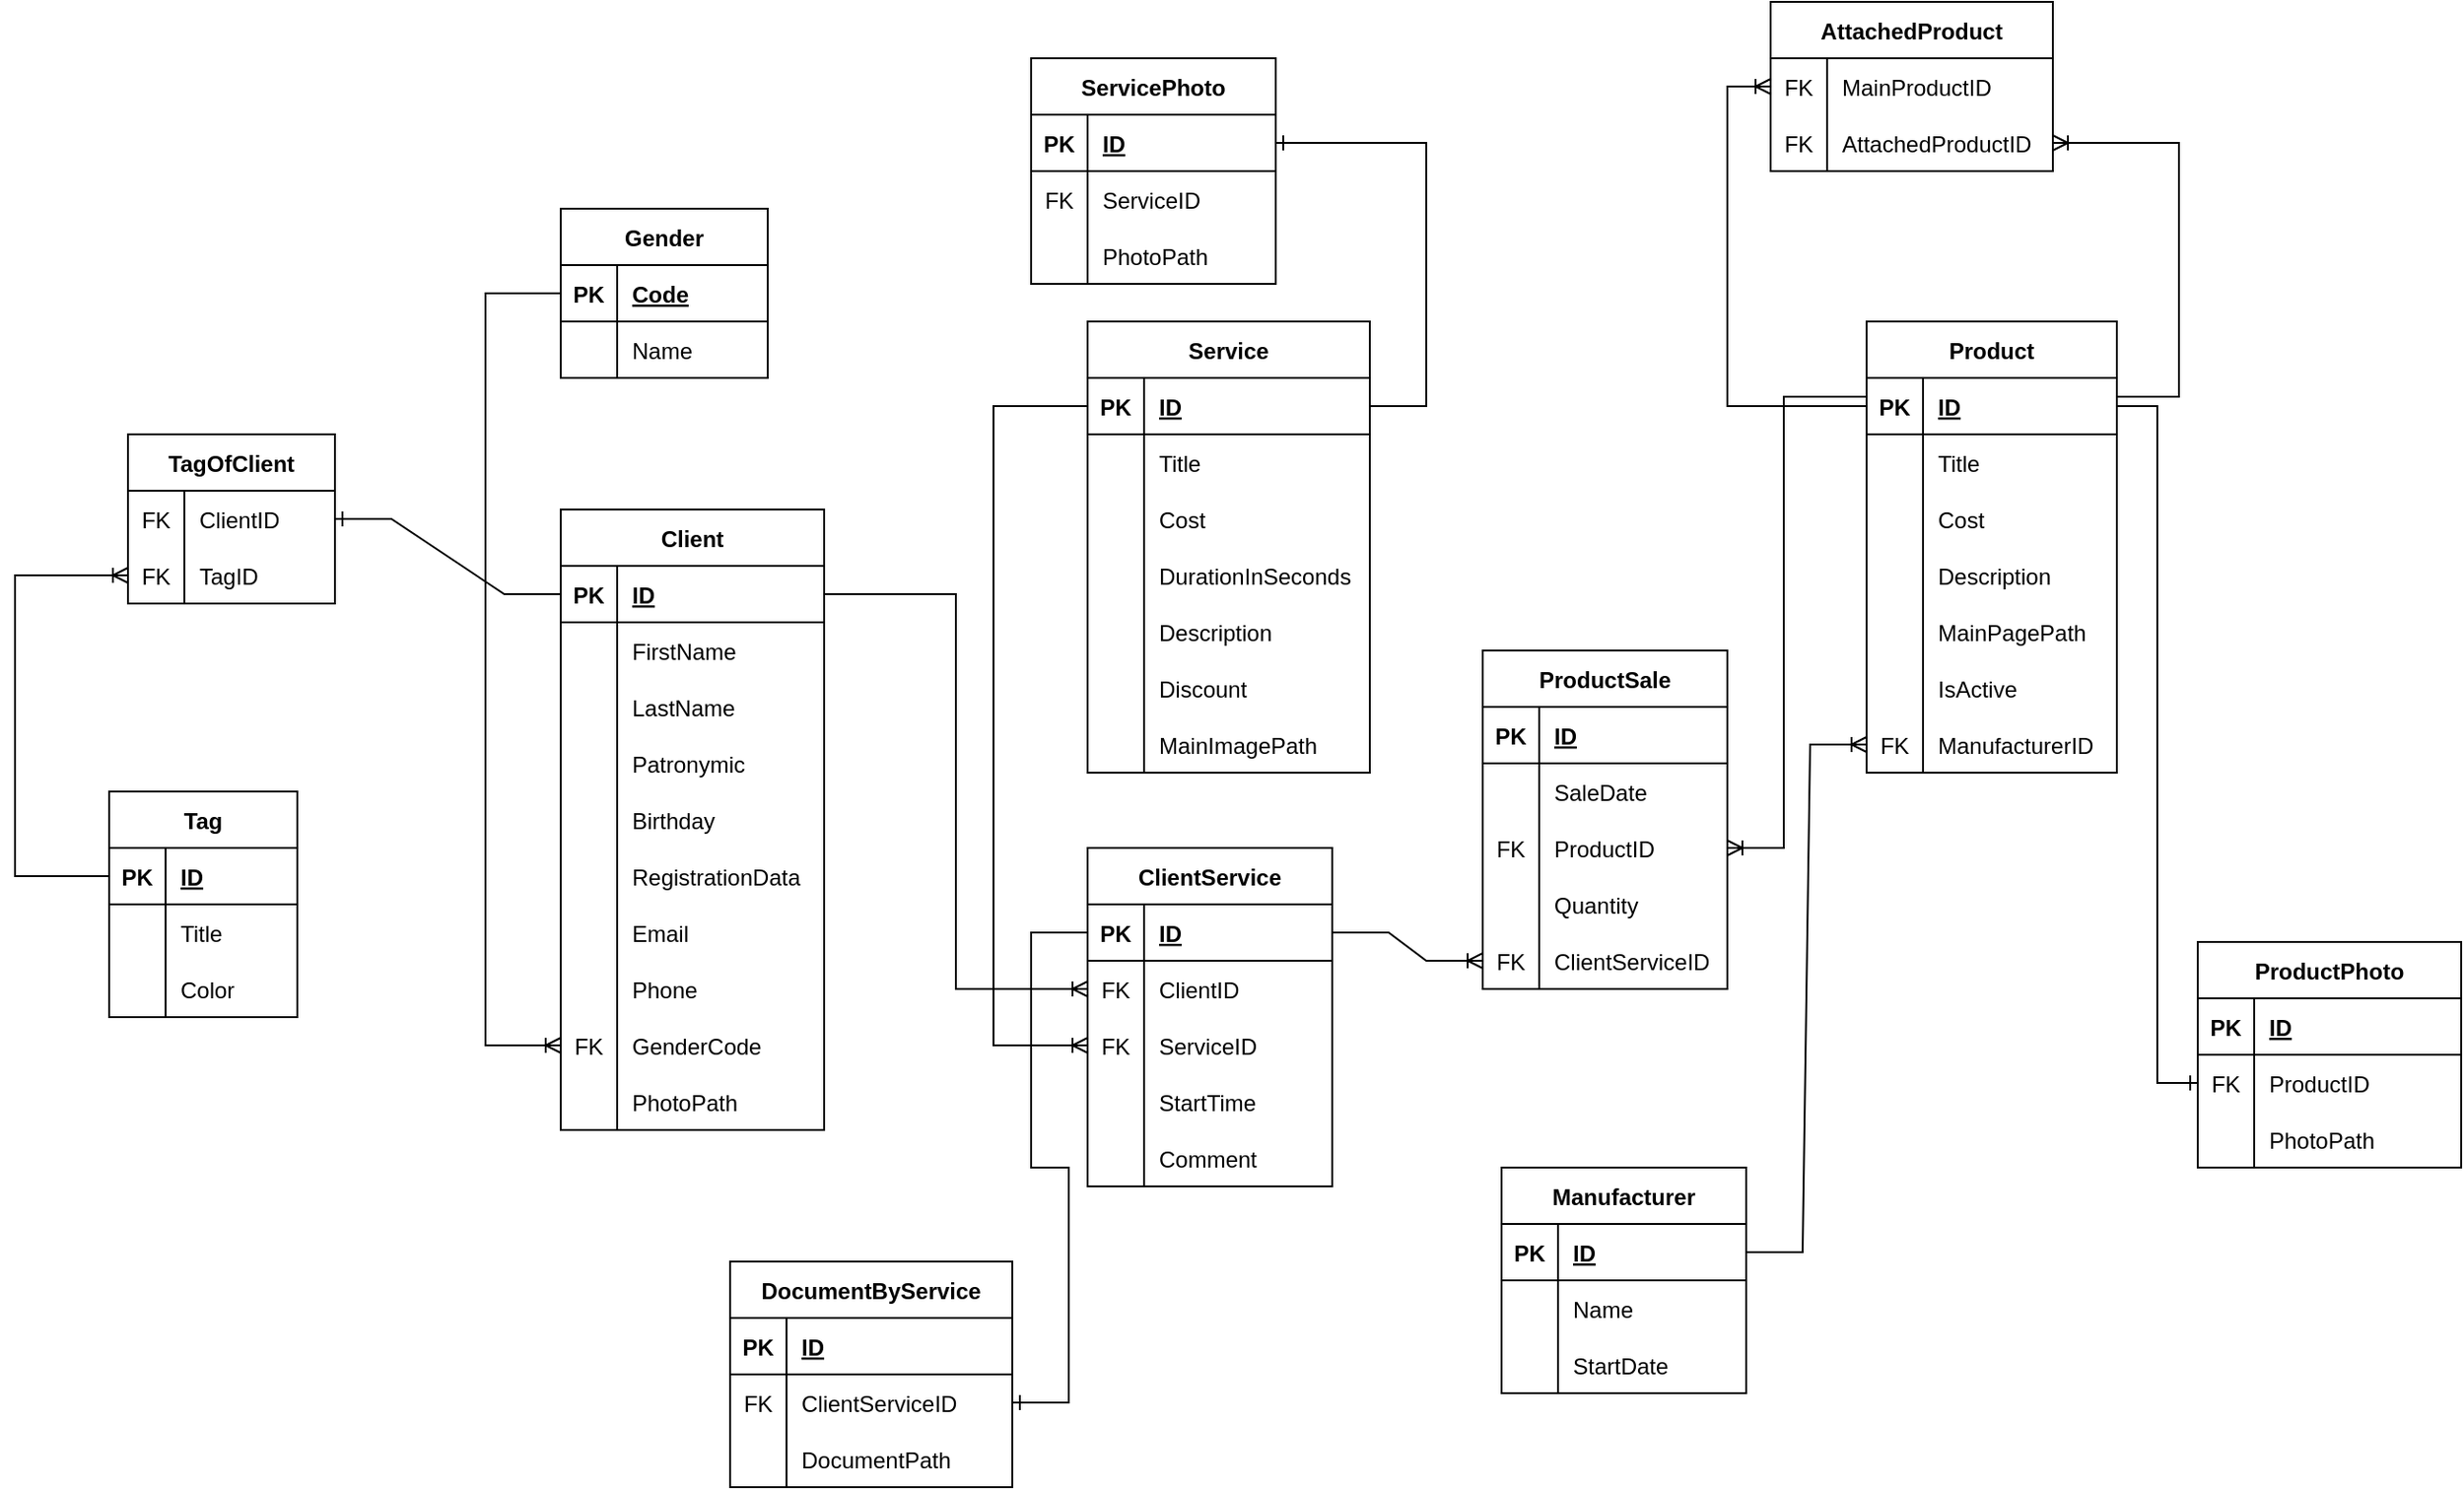 <mxfile version="20.6.2" type="device" pages="2"><diagram id="26vMyqLBFbdHV62P7ngm" name="Er"><mxGraphModel dx="2241" dy="787" grid="1" gridSize="10" guides="1" tooltips="1" connect="1" arrows="1" fold="1" page="1" pageScale="1" pageWidth="827" pageHeight="1169" math="0" shadow="0"><root><mxCell id="0"/><mxCell id="1" parent="0"/><mxCell id="2a6Z-zMG245wIu_e5Nt5-1" value="ProductSale" style="shape=table;startSize=30;container=1;collapsible=1;childLayout=tableLayout;fixedRows=1;rowLines=0;fontStyle=1;align=center;resizeLast=1;" vertex="1" parent="1"><mxGeometry x="490" y="455" width="130" height="180" as="geometry"/></mxCell><mxCell id="2a6Z-zMG245wIu_e5Nt5-2" value="" style="shape=tableRow;horizontal=0;startSize=0;swimlaneHead=0;swimlaneBody=0;fillColor=none;collapsible=0;dropTarget=0;points=[[0,0.5],[1,0.5]];portConstraint=eastwest;top=0;left=0;right=0;bottom=1;" vertex="1" parent="2a6Z-zMG245wIu_e5Nt5-1"><mxGeometry y="30" width="130" height="30" as="geometry"/></mxCell><mxCell id="2a6Z-zMG245wIu_e5Nt5-3" value="PK" style="shape=partialRectangle;connectable=0;fillColor=none;top=0;left=0;bottom=0;right=0;fontStyle=1;overflow=hidden;" vertex="1" parent="2a6Z-zMG245wIu_e5Nt5-2"><mxGeometry width="30" height="30" as="geometry"><mxRectangle width="30" height="30" as="alternateBounds"/></mxGeometry></mxCell><mxCell id="2a6Z-zMG245wIu_e5Nt5-4" value="ID" style="shape=partialRectangle;connectable=0;fillColor=none;top=0;left=0;bottom=0;right=0;align=left;spacingLeft=6;fontStyle=5;overflow=hidden;" vertex="1" parent="2a6Z-zMG245wIu_e5Nt5-2"><mxGeometry x="30" width="100" height="30" as="geometry"><mxRectangle width="100" height="30" as="alternateBounds"/></mxGeometry></mxCell><mxCell id="2a6Z-zMG245wIu_e5Nt5-5" value="" style="shape=tableRow;horizontal=0;startSize=0;swimlaneHead=0;swimlaneBody=0;fillColor=none;collapsible=0;dropTarget=0;points=[[0,0.5],[1,0.5]];portConstraint=eastwest;top=0;left=0;right=0;bottom=0;" vertex="1" parent="2a6Z-zMG245wIu_e5Nt5-1"><mxGeometry y="60" width="130" height="30" as="geometry"/></mxCell><mxCell id="2a6Z-zMG245wIu_e5Nt5-6" value="" style="shape=partialRectangle;connectable=0;fillColor=none;top=0;left=0;bottom=0;right=0;editable=1;overflow=hidden;" vertex="1" parent="2a6Z-zMG245wIu_e5Nt5-5"><mxGeometry width="30" height="30" as="geometry"><mxRectangle width="30" height="30" as="alternateBounds"/></mxGeometry></mxCell><mxCell id="2a6Z-zMG245wIu_e5Nt5-7" value="SaleDate" style="shape=partialRectangle;connectable=0;fillColor=none;top=0;left=0;bottom=0;right=0;align=left;spacingLeft=6;overflow=hidden;" vertex="1" parent="2a6Z-zMG245wIu_e5Nt5-5"><mxGeometry x="30" width="100" height="30" as="geometry"><mxRectangle width="100" height="30" as="alternateBounds"/></mxGeometry></mxCell><mxCell id="2a6Z-zMG245wIu_e5Nt5-8" value="" style="shape=tableRow;horizontal=0;startSize=0;swimlaneHead=0;swimlaneBody=0;fillColor=none;collapsible=0;dropTarget=0;points=[[0,0.5],[1,0.5]];portConstraint=eastwest;top=0;left=0;right=0;bottom=0;" vertex="1" parent="2a6Z-zMG245wIu_e5Nt5-1"><mxGeometry y="90" width="130" height="30" as="geometry"/></mxCell><mxCell id="2a6Z-zMG245wIu_e5Nt5-9" value="FK" style="shape=partialRectangle;connectable=0;fillColor=none;top=0;left=0;bottom=0;right=0;editable=1;overflow=hidden;" vertex="1" parent="2a6Z-zMG245wIu_e5Nt5-8"><mxGeometry width="30" height="30" as="geometry"><mxRectangle width="30" height="30" as="alternateBounds"/></mxGeometry></mxCell><mxCell id="2a6Z-zMG245wIu_e5Nt5-10" value="ProductID" style="shape=partialRectangle;connectable=0;fillColor=none;top=0;left=0;bottom=0;right=0;align=left;spacingLeft=6;overflow=hidden;" vertex="1" parent="2a6Z-zMG245wIu_e5Nt5-8"><mxGeometry x="30" width="100" height="30" as="geometry"><mxRectangle width="100" height="30" as="alternateBounds"/></mxGeometry></mxCell><mxCell id="2a6Z-zMG245wIu_e5Nt5-11" value="" style="shape=tableRow;horizontal=0;startSize=0;swimlaneHead=0;swimlaneBody=0;fillColor=none;collapsible=0;dropTarget=0;points=[[0,0.5],[1,0.5]];portConstraint=eastwest;top=0;left=0;right=0;bottom=0;" vertex="1" parent="2a6Z-zMG245wIu_e5Nt5-1"><mxGeometry y="120" width="130" height="30" as="geometry"/></mxCell><mxCell id="2a6Z-zMG245wIu_e5Nt5-12" value="" style="shape=partialRectangle;connectable=0;fillColor=none;top=0;left=0;bottom=0;right=0;editable=1;overflow=hidden;" vertex="1" parent="2a6Z-zMG245wIu_e5Nt5-11"><mxGeometry width="30" height="30" as="geometry"><mxRectangle width="30" height="30" as="alternateBounds"/></mxGeometry></mxCell><mxCell id="2a6Z-zMG245wIu_e5Nt5-13" value="Quantity" style="shape=partialRectangle;connectable=0;fillColor=none;top=0;left=0;bottom=0;right=0;align=left;spacingLeft=6;overflow=hidden;" vertex="1" parent="2a6Z-zMG245wIu_e5Nt5-11"><mxGeometry x="30" width="100" height="30" as="geometry"><mxRectangle width="100" height="30" as="alternateBounds"/></mxGeometry></mxCell><mxCell id="2a6Z-zMG245wIu_e5Nt5-215" value="" style="shape=tableRow;horizontal=0;startSize=0;swimlaneHead=0;swimlaneBody=0;fillColor=none;collapsible=0;dropTarget=0;points=[[0,0.5],[1,0.5]];portConstraint=eastwest;top=0;left=0;right=0;bottom=0;" vertex="1" parent="2a6Z-zMG245wIu_e5Nt5-1"><mxGeometry y="150" width="130" height="30" as="geometry"/></mxCell><mxCell id="2a6Z-zMG245wIu_e5Nt5-216" value="FK" style="shape=partialRectangle;connectable=0;fillColor=none;top=0;left=0;bottom=0;right=0;editable=1;overflow=hidden;" vertex="1" parent="2a6Z-zMG245wIu_e5Nt5-215"><mxGeometry width="30" height="30" as="geometry"><mxRectangle width="30" height="30" as="alternateBounds"/></mxGeometry></mxCell><mxCell id="2a6Z-zMG245wIu_e5Nt5-217" value="ClientServiceID" style="shape=partialRectangle;connectable=0;fillColor=none;top=0;left=0;bottom=0;right=0;align=left;spacingLeft=6;overflow=hidden;" vertex="1" parent="2a6Z-zMG245wIu_e5Nt5-215"><mxGeometry x="30" width="100" height="30" as="geometry"><mxRectangle width="100" height="30" as="alternateBounds"/></mxGeometry></mxCell><mxCell id="2a6Z-zMG245wIu_e5Nt5-14" value="DocumentByService" style="shape=table;startSize=30;container=1;collapsible=1;childLayout=tableLayout;fixedRows=1;rowLines=0;fontStyle=1;align=center;resizeLast=1;" vertex="1" parent="1"><mxGeometry x="90" y="780" width="150" height="120" as="geometry"/></mxCell><mxCell id="2a6Z-zMG245wIu_e5Nt5-15" value="" style="shape=tableRow;horizontal=0;startSize=0;swimlaneHead=0;swimlaneBody=0;fillColor=none;collapsible=0;dropTarget=0;points=[[0,0.5],[1,0.5]];portConstraint=eastwest;top=0;left=0;right=0;bottom=1;" vertex="1" parent="2a6Z-zMG245wIu_e5Nt5-14"><mxGeometry y="30" width="150" height="30" as="geometry"/></mxCell><mxCell id="2a6Z-zMG245wIu_e5Nt5-16" value="PK" style="shape=partialRectangle;connectable=0;fillColor=none;top=0;left=0;bottom=0;right=0;fontStyle=1;overflow=hidden;" vertex="1" parent="2a6Z-zMG245wIu_e5Nt5-15"><mxGeometry width="30" height="30" as="geometry"><mxRectangle width="30" height="30" as="alternateBounds"/></mxGeometry></mxCell><mxCell id="2a6Z-zMG245wIu_e5Nt5-17" value="ID" style="shape=partialRectangle;connectable=0;fillColor=none;top=0;left=0;bottom=0;right=0;align=left;spacingLeft=6;fontStyle=5;overflow=hidden;" vertex="1" parent="2a6Z-zMG245wIu_e5Nt5-15"><mxGeometry x="30" width="120" height="30" as="geometry"><mxRectangle width="120" height="30" as="alternateBounds"/></mxGeometry></mxCell><mxCell id="2a6Z-zMG245wIu_e5Nt5-18" value="" style="shape=tableRow;horizontal=0;startSize=0;swimlaneHead=0;swimlaneBody=0;fillColor=none;collapsible=0;dropTarget=0;points=[[0,0.5],[1,0.5]];portConstraint=eastwest;top=0;left=0;right=0;bottom=0;" vertex="1" parent="2a6Z-zMG245wIu_e5Nt5-14"><mxGeometry y="60" width="150" height="30" as="geometry"/></mxCell><mxCell id="2a6Z-zMG245wIu_e5Nt5-19" value="FK" style="shape=partialRectangle;connectable=0;fillColor=none;top=0;left=0;bottom=0;right=0;editable=1;overflow=hidden;" vertex="1" parent="2a6Z-zMG245wIu_e5Nt5-18"><mxGeometry width="30" height="30" as="geometry"><mxRectangle width="30" height="30" as="alternateBounds"/></mxGeometry></mxCell><mxCell id="2a6Z-zMG245wIu_e5Nt5-20" value="ClientServiceID" style="shape=partialRectangle;connectable=0;fillColor=none;top=0;left=0;bottom=0;right=0;align=left;spacingLeft=6;overflow=hidden;" vertex="1" parent="2a6Z-zMG245wIu_e5Nt5-18"><mxGeometry x="30" width="120" height="30" as="geometry"><mxRectangle width="120" height="30" as="alternateBounds"/></mxGeometry></mxCell><mxCell id="2a6Z-zMG245wIu_e5Nt5-21" value="" style="shape=tableRow;horizontal=0;startSize=0;swimlaneHead=0;swimlaneBody=0;fillColor=none;collapsible=0;dropTarget=0;points=[[0,0.5],[1,0.5]];portConstraint=eastwest;top=0;left=0;right=0;bottom=0;" vertex="1" parent="2a6Z-zMG245wIu_e5Nt5-14"><mxGeometry y="90" width="150" height="30" as="geometry"/></mxCell><mxCell id="2a6Z-zMG245wIu_e5Nt5-22" value="" style="shape=partialRectangle;connectable=0;fillColor=none;top=0;left=0;bottom=0;right=0;editable=1;overflow=hidden;" vertex="1" parent="2a6Z-zMG245wIu_e5Nt5-21"><mxGeometry width="30" height="30" as="geometry"><mxRectangle width="30" height="30" as="alternateBounds"/></mxGeometry></mxCell><mxCell id="2a6Z-zMG245wIu_e5Nt5-23" value="DocumentPath" style="shape=partialRectangle;connectable=0;fillColor=none;top=0;left=0;bottom=0;right=0;align=left;spacingLeft=6;overflow=hidden;" vertex="1" parent="2a6Z-zMG245wIu_e5Nt5-21"><mxGeometry x="30" width="120" height="30" as="geometry"><mxRectangle width="120" height="30" as="alternateBounds"/></mxGeometry></mxCell><mxCell id="2a6Z-zMG245wIu_e5Nt5-27" value="ClientService" style="shape=table;startSize=30;container=1;collapsible=1;childLayout=tableLayout;fixedRows=1;rowLines=0;fontStyle=1;align=center;resizeLast=1;" vertex="1" parent="1"><mxGeometry x="280" y="560" width="130" height="180" as="geometry"/></mxCell><mxCell id="2a6Z-zMG245wIu_e5Nt5-28" value="" style="shape=tableRow;horizontal=0;startSize=0;swimlaneHead=0;swimlaneBody=0;fillColor=none;collapsible=0;dropTarget=0;points=[[0,0.5],[1,0.5]];portConstraint=eastwest;top=0;left=0;right=0;bottom=1;" vertex="1" parent="2a6Z-zMG245wIu_e5Nt5-27"><mxGeometry y="30" width="130" height="30" as="geometry"/></mxCell><mxCell id="2a6Z-zMG245wIu_e5Nt5-29" value="PK" style="shape=partialRectangle;connectable=0;fillColor=none;top=0;left=0;bottom=0;right=0;fontStyle=1;overflow=hidden;" vertex="1" parent="2a6Z-zMG245wIu_e5Nt5-28"><mxGeometry width="30" height="30" as="geometry"><mxRectangle width="30" height="30" as="alternateBounds"/></mxGeometry></mxCell><mxCell id="2a6Z-zMG245wIu_e5Nt5-30" value="ID" style="shape=partialRectangle;connectable=0;fillColor=none;top=0;left=0;bottom=0;right=0;align=left;spacingLeft=6;fontStyle=5;overflow=hidden;" vertex="1" parent="2a6Z-zMG245wIu_e5Nt5-28"><mxGeometry x="30" width="100" height="30" as="geometry"><mxRectangle width="100" height="30" as="alternateBounds"/></mxGeometry></mxCell><mxCell id="2a6Z-zMG245wIu_e5Nt5-31" value="" style="shape=tableRow;horizontal=0;startSize=0;swimlaneHead=0;swimlaneBody=0;fillColor=none;collapsible=0;dropTarget=0;points=[[0,0.5],[1,0.5]];portConstraint=eastwest;top=0;left=0;right=0;bottom=0;" vertex="1" parent="2a6Z-zMG245wIu_e5Nt5-27"><mxGeometry y="60" width="130" height="30" as="geometry"/></mxCell><mxCell id="2a6Z-zMG245wIu_e5Nt5-32" value="FK" style="shape=partialRectangle;connectable=0;fillColor=none;top=0;left=0;bottom=0;right=0;editable=1;overflow=hidden;" vertex="1" parent="2a6Z-zMG245wIu_e5Nt5-31"><mxGeometry width="30" height="30" as="geometry"><mxRectangle width="30" height="30" as="alternateBounds"/></mxGeometry></mxCell><mxCell id="2a6Z-zMG245wIu_e5Nt5-33" value="ClientID" style="shape=partialRectangle;connectable=0;fillColor=none;top=0;left=0;bottom=0;right=0;align=left;spacingLeft=6;overflow=hidden;" vertex="1" parent="2a6Z-zMG245wIu_e5Nt5-31"><mxGeometry x="30" width="100" height="30" as="geometry"><mxRectangle width="100" height="30" as="alternateBounds"/></mxGeometry></mxCell><mxCell id="2a6Z-zMG245wIu_e5Nt5-34" value="" style="shape=tableRow;horizontal=0;startSize=0;swimlaneHead=0;swimlaneBody=0;fillColor=none;collapsible=0;dropTarget=0;points=[[0,0.5],[1,0.5]];portConstraint=eastwest;top=0;left=0;right=0;bottom=0;" vertex="1" parent="2a6Z-zMG245wIu_e5Nt5-27"><mxGeometry y="90" width="130" height="30" as="geometry"/></mxCell><mxCell id="2a6Z-zMG245wIu_e5Nt5-35" value="FK" style="shape=partialRectangle;connectable=0;fillColor=none;top=0;left=0;bottom=0;right=0;editable=1;overflow=hidden;" vertex="1" parent="2a6Z-zMG245wIu_e5Nt5-34"><mxGeometry width="30" height="30" as="geometry"><mxRectangle width="30" height="30" as="alternateBounds"/></mxGeometry></mxCell><mxCell id="2a6Z-zMG245wIu_e5Nt5-36" value="ServiceID" style="shape=partialRectangle;connectable=0;fillColor=none;top=0;left=0;bottom=0;right=0;align=left;spacingLeft=6;overflow=hidden;" vertex="1" parent="2a6Z-zMG245wIu_e5Nt5-34"><mxGeometry x="30" width="100" height="30" as="geometry"><mxRectangle width="100" height="30" as="alternateBounds"/></mxGeometry></mxCell><mxCell id="2a6Z-zMG245wIu_e5Nt5-37" value="" style="shape=tableRow;horizontal=0;startSize=0;swimlaneHead=0;swimlaneBody=0;fillColor=none;collapsible=0;dropTarget=0;points=[[0,0.5],[1,0.5]];portConstraint=eastwest;top=0;left=0;right=0;bottom=0;" vertex="1" parent="2a6Z-zMG245wIu_e5Nt5-27"><mxGeometry y="120" width="130" height="30" as="geometry"/></mxCell><mxCell id="2a6Z-zMG245wIu_e5Nt5-38" value="" style="shape=partialRectangle;connectable=0;fillColor=none;top=0;left=0;bottom=0;right=0;editable=1;overflow=hidden;" vertex="1" parent="2a6Z-zMG245wIu_e5Nt5-37"><mxGeometry width="30" height="30" as="geometry"><mxRectangle width="30" height="30" as="alternateBounds"/></mxGeometry></mxCell><mxCell id="2a6Z-zMG245wIu_e5Nt5-39" value="StartTime" style="shape=partialRectangle;connectable=0;fillColor=none;top=0;left=0;bottom=0;right=0;align=left;spacingLeft=6;overflow=hidden;" vertex="1" parent="2a6Z-zMG245wIu_e5Nt5-37"><mxGeometry x="30" width="100" height="30" as="geometry"><mxRectangle width="100" height="30" as="alternateBounds"/></mxGeometry></mxCell><mxCell id="2a6Z-zMG245wIu_e5Nt5-197" value="" style="shape=tableRow;horizontal=0;startSize=0;swimlaneHead=0;swimlaneBody=0;fillColor=none;collapsible=0;dropTarget=0;points=[[0,0.5],[1,0.5]];portConstraint=eastwest;top=0;left=0;right=0;bottom=0;" vertex="1" parent="2a6Z-zMG245wIu_e5Nt5-27"><mxGeometry y="150" width="130" height="30" as="geometry"/></mxCell><mxCell id="2a6Z-zMG245wIu_e5Nt5-198" value="" style="shape=partialRectangle;connectable=0;fillColor=none;top=0;left=0;bottom=0;right=0;editable=1;overflow=hidden;" vertex="1" parent="2a6Z-zMG245wIu_e5Nt5-197"><mxGeometry width="30" height="30" as="geometry"><mxRectangle width="30" height="30" as="alternateBounds"/></mxGeometry></mxCell><mxCell id="2a6Z-zMG245wIu_e5Nt5-199" value="Comment" style="shape=partialRectangle;connectable=0;fillColor=none;top=0;left=0;bottom=0;right=0;align=left;spacingLeft=6;overflow=hidden;" vertex="1" parent="2a6Z-zMG245wIu_e5Nt5-197"><mxGeometry x="30" width="100" height="30" as="geometry"><mxRectangle width="100" height="30" as="alternateBounds"/></mxGeometry></mxCell><mxCell id="2a6Z-zMG245wIu_e5Nt5-40" value="Tag" style="shape=table;startSize=30;container=1;collapsible=1;childLayout=tableLayout;fixedRows=1;rowLines=0;fontStyle=1;align=center;resizeLast=1;" vertex="1" parent="1"><mxGeometry x="-240" y="530" width="100" height="120" as="geometry"/></mxCell><mxCell id="2a6Z-zMG245wIu_e5Nt5-41" value="" style="shape=tableRow;horizontal=0;startSize=0;swimlaneHead=0;swimlaneBody=0;fillColor=none;collapsible=0;dropTarget=0;points=[[0,0.5],[1,0.5]];portConstraint=eastwest;top=0;left=0;right=0;bottom=1;" vertex="1" parent="2a6Z-zMG245wIu_e5Nt5-40"><mxGeometry y="30" width="100" height="30" as="geometry"/></mxCell><mxCell id="2a6Z-zMG245wIu_e5Nt5-42" value="PK" style="shape=partialRectangle;connectable=0;fillColor=none;top=0;left=0;bottom=0;right=0;fontStyle=1;overflow=hidden;" vertex="1" parent="2a6Z-zMG245wIu_e5Nt5-41"><mxGeometry width="30" height="30" as="geometry"><mxRectangle width="30" height="30" as="alternateBounds"/></mxGeometry></mxCell><mxCell id="2a6Z-zMG245wIu_e5Nt5-43" value="ID" style="shape=partialRectangle;connectable=0;fillColor=none;top=0;left=0;bottom=0;right=0;align=left;spacingLeft=6;fontStyle=5;overflow=hidden;" vertex="1" parent="2a6Z-zMG245wIu_e5Nt5-41"><mxGeometry x="30" width="70" height="30" as="geometry"><mxRectangle width="70" height="30" as="alternateBounds"/></mxGeometry></mxCell><mxCell id="2a6Z-zMG245wIu_e5Nt5-44" value="" style="shape=tableRow;horizontal=0;startSize=0;swimlaneHead=0;swimlaneBody=0;fillColor=none;collapsible=0;dropTarget=0;points=[[0,0.5],[1,0.5]];portConstraint=eastwest;top=0;left=0;right=0;bottom=0;" vertex="1" parent="2a6Z-zMG245wIu_e5Nt5-40"><mxGeometry y="60" width="100" height="30" as="geometry"/></mxCell><mxCell id="2a6Z-zMG245wIu_e5Nt5-45" value="" style="shape=partialRectangle;connectable=0;fillColor=none;top=0;left=0;bottom=0;right=0;editable=1;overflow=hidden;" vertex="1" parent="2a6Z-zMG245wIu_e5Nt5-44"><mxGeometry width="30" height="30" as="geometry"><mxRectangle width="30" height="30" as="alternateBounds"/></mxGeometry></mxCell><mxCell id="2a6Z-zMG245wIu_e5Nt5-46" value="Title" style="shape=partialRectangle;connectable=0;fillColor=none;top=0;left=0;bottom=0;right=0;align=left;spacingLeft=6;overflow=hidden;" vertex="1" parent="2a6Z-zMG245wIu_e5Nt5-44"><mxGeometry x="30" width="70" height="30" as="geometry"><mxRectangle width="70" height="30" as="alternateBounds"/></mxGeometry></mxCell><mxCell id="2a6Z-zMG245wIu_e5Nt5-47" value="" style="shape=tableRow;horizontal=0;startSize=0;swimlaneHead=0;swimlaneBody=0;fillColor=none;collapsible=0;dropTarget=0;points=[[0,0.5],[1,0.5]];portConstraint=eastwest;top=0;left=0;right=0;bottom=0;" vertex="1" parent="2a6Z-zMG245wIu_e5Nt5-40"><mxGeometry y="90" width="100" height="30" as="geometry"/></mxCell><mxCell id="2a6Z-zMG245wIu_e5Nt5-48" value="" style="shape=partialRectangle;connectable=0;fillColor=none;top=0;left=0;bottom=0;right=0;editable=1;overflow=hidden;" vertex="1" parent="2a6Z-zMG245wIu_e5Nt5-47"><mxGeometry width="30" height="30" as="geometry"><mxRectangle width="30" height="30" as="alternateBounds"/></mxGeometry></mxCell><mxCell id="2a6Z-zMG245wIu_e5Nt5-49" value="Color" style="shape=partialRectangle;connectable=0;fillColor=none;top=0;left=0;bottom=0;right=0;align=left;spacingLeft=6;overflow=hidden;" vertex="1" parent="2a6Z-zMG245wIu_e5Nt5-47"><mxGeometry x="30" width="70" height="30" as="geometry"><mxRectangle width="70" height="30" as="alternateBounds"/></mxGeometry></mxCell><mxCell id="2a6Z-zMG245wIu_e5Nt5-53" value="TagOfClient" style="shape=table;startSize=30;container=1;collapsible=1;childLayout=tableLayout;fixedRows=1;rowLines=0;fontStyle=1;align=center;resizeLast=1;" vertex="1" parent="1"><mxGeometry x="-230" y="340" width="110" height="90" as="geometry"/></mxCell><mxCell id="2a6Z-zMG245wIu_e5Nt5-57" value="" style="shape=tableRow;horizontal=0;startSize=0;swimlaneHead=0;swimlaneBody=0;fillColor=none;collapsible=0;dropTarget=0;points=[[0,0.5],[1,0.5]];portConstraint=eastwest;top=0;left=0;right=0;bottom=0;" vertex="1" parent="2a6Z-zMG245wIu_e5Nt5-53"><mxGeometry y="30" width="110" height="30" as="geometry"/></mxCell><mxCell id="2a6Z-zMG245wIu_e5Nt5-58" value="FK" style="shape=partialRectangle;connectable=0;fillColor=none;top=0;left=0;bottom=0;right=0;editable=1;overflow=hidden;" vertex="1" parent="2a6Z-zMG245wIu_e5Nt5-57"><mxGeometry width="30" height="30" as="geometry"><mxRectangle width="30" height="30" as="alternateBounds"/></mxGeometry></mxCell><mxCell id="2a6Z-zMG245wIu_e5Nt5-59" value="ClientID" style="shape=partialRectangle;connectable=0;fillColor=none;top=0;left=0;bottom=0;right=0;align=left;spacingLeft=6;overflow=hidden;" vertex="1" parent="2a6Z-zMG245wIu_e5Nt5-57"><mxGeometry x="30" width="80" height="30" as="geometry"><mxRectangle width="80" height="30" as="alternateBounds"/></mxGeometry></mxCell><mxCell id="2a6Z-zMG245wIu_e5Nt5-60" value="" style="shape=tableRow;horizontal=0;startSize=0;swimlaneHead=0;swimlaneBody=0;fillColor=none;collapsible=0;dropTarget=0;points=[[0,0.5],[1,0.5]];portConstraint=eastwest;top=0;left=0;right=0;bottom=0;" vertex="1" parent="2a6Z-zMG245wIu_e5Nt5-53"><mxGeometry y="60" width="110" height="30" as="geometry"/></mxCell><mxCell id="2a6Z-zMG245wIu_e5Nt5-61" value="FK" style="shape=partialRectangle;connectable=0;fillColor=none;top=0;left=0;bottom=0;right=0;editable=1;overflow=hidden;" vertex="1" parent="2a6Z-zMG245wIu_e5Nt5-60"><mxGeometry width="30" height="30" as="geometry"><mxRectangle width="30" height="30" as="alternateBounds"/></mxGeometry></mxCell><mxCell id="2a6Z-zMG245wIu_e5Nt5-62" value="TagID" style="shape=partialRectangle;connectable=0;fillColor=none;top=0;left=0;bottom=0;right=0;align=left;spacingLeft=6;overflow=hidden;" vertex="1" parent="2a6Z-zMG245wIu_e5Nt5-60"><mxGeometry x="30" width="80" height="30" as="geometry"><mxRectangle width="80" height="30" as="alternateBounds"/></mxGeometry></mxCell><mxCell id="2a6Z-zMG245wIu_e5Nt5-66" value="Gender" style="shape=table;startSize=30;container=1;collapsible=1;childLayout=tableLayout;fixedRows=1;rowLines=0;fontStyle=1;align=center;resizeLast=1;" vertex="1" parent="1"><mxGeometry y="220" width="110" height="90" as="geometry"/></mxCell><mxCell id="2a6Z-zMG245wIu_e5Nt5-67" value="" style="shape=tableRow;horizontal=0;startSize=0;swimlaneHead=0;swimlaneBody=0;fillColor=none;collapsible=0;dropTarget=0;points=[[0,0.5],[1,0.5]];portConstraint=eastwest;top=0;left=0;right=0;bottom=1;" vertex="1" parent="2a6Z-zMG245wIu_e5Nt5-66"><mxGeometry y="30" width="110" height="30" as="geometry"/></mxCell><mxCell id="2a6Z-zMG245wIu_e5Nt5-68" value="PK" style="shape=partialRectangle;connectable=0;fillColor=none;top=0;left=0;bottom=0;right=0;fontStyle=1;overflow=hidden;" vertex="1" parent="2a6Z-zMG245wIu_e5Nt5-67"><mxGeometry width="30" height="30" as="geometry"><mxRectangle width="30" height="30" as="alternateBounds"/></mxGeometry></mxCell><mxCell id="2a6Z-zMG245wIu_e5Nt5-69" value="Code" style="shape=partialRectangle;connectable=0;fillColor=none;top=0;left=0;bottom=0;right=0;align=left;spacingLeft=6;fontStyle=5;overflow=hidden;" vertex="1" parent="2a6Z-zMG245wIu_e5Nt5-67"><mxGeometry x="30" width="80" height="30" as="geometry"><mxRectangle width="80" height="30" as="alternateBounds"/></mxGeometry></mxCell><mxCell id="2a6Z-zMG245wIu_e5Nt5-70" value="" style="shape=tableRow;horizontal=0;startSize=0;swimlaneHead=0;swimlaneBody=0;fillColor=none;collapsible=0;dropTarget=0;points=[[0,0.5],[1,0.5]];portConstraint=eastwest;top=0;left=0;right=0;bottom=0;" vertex="1" parent="2a6Z-zMG245wIu_e5Nt5-66"><mxGeometry y="60" width="110" height="30" as="geometry"/></mxCell><mxCell id="2a6Z-zMG245wIu_e5Nt5-71" value="" style="shape=partialRectangle;connectable=0;fillColor=none;top=0;left=0;bottom=0;right=0;editable=1;overflow=hidden;" vertex="1" parent="2a6Z-zMG245wIu_e5Nt5-70"><mxGeometry width="30" height="30" as="geometry"><mxRectangle width="30" height="30" as="alternateBounds"/></mxGeometry></mxCell><mxCell id="2a6Z-zMG245wIu_e5Nt5-72" value="Name" style="shape=partialRectangle;connectable=0;fillColor=none;top=0;left=0;bottom=0;right=0;align=left;spacingLeft=6;overflow=hidden;" vertex="1" parent="2a6Z-zMG245wIu_e5Nt5-70"><mxGeometry x="30" width="80" height="30" as="geometry"><mxRectangle width="80" height="30" as="alternateBounds"/></mxGeometry></mxCell><mxCell id="2a6Z-zMG245wIu_e5Nt5-79" value="ServicePhoto" style="shape=table;startSize=30;container=1;collapsible=1;childLayout=tableLayout;fixedRows=1;rowLines=0;fontStyle=1;align=center;resizeLast=1;" vertex="1" parent="1"><mxGeometry x="250" y="140" width="130" height="120" as="geometry"/></mxCell><mxCell id="2a6Z-zMG245wIu_e5Nt5-80" value="" style="shape=tableRow;horizontal=0;startSize=0;swimlaneHead=0;swimlaneBody=0;fillColor=none;collapsible=0;dropTarget=0;points=[[0,0.5],[1,0.5]];portConstraint=eastwest;top=0;left=0;right=0;bottom=1;" vertex="1" parent="2a6Z-zMG245wIu_e5Nt5-79"><mxGeometry y="30" width="130" height="30" as="geometry"/></mxCell><mxCell id="2a6Z-zMG245wIu_e5Nt5-81" value="PK" style="shape=partialRectangle;connectable=0;fillColor=none;top=0;left=0;bottom=0;right=0;fontStyle=1;overflow=hidden;" vertex="1" parent="2a6Z-zMG245wIu_e5Nt5-80"><mxGeometry width="30" height="30" as="geometry"><mxRectangle width="30" height="30" as="alternateBounds"/></mxGeometry></mxCell><mxCell id="2a6Z-zMG245wIu_e5Nt5-82" value="ID" style="shape=partialRectangle;connectable=0;fillColor=none;top=0;left=0;bottom=0;right=0;align=left;spacingLeft=6;fontStyle=5;overflow=hidden;" vertex="1" parent="2a6Z-zMG245wIu_e5Nt5-80"><mxGeometry x="30" width="100" height="30" as="geometry"><mxRectangle width="100" height="30" as="alternateBounds"/></mxGeometry></mxCell><mxCell id="2a6Z-zMG245wIu_e5Nt5-83" value="" style="shape=tableRow;horizontal=0;startSize=0;swimlaneHead=0;swimlaneBody=0;fillColor=none;collapsible=0;dropTarget=0;points=[[0,0.5],[1,0.5]];portConstraint=eastwest;top=0;left=0;right=0;bottom=0;" vertex="1" parent="2a6Z-zMG245wIu_e5Nt5-79"><mxGeometry y="60" width="130" height="30" as="geometry"/></mxCell><mxCell id="2a6Z-zMG245wIu_e5Nt5-84" value="FK" style="shape=partialRectangle;connectable=0;fillColor=none;top=0;left=0;bottom=0;right=0;editable=1;overflow=hidden;" vertex="1" parent="2a6Z-zMG245wIu_e5Nt5-83"><mxGeometry width="30" height="30" as="geometry"><mxRectangle width="30" height="30" as="alternateBounds"/></mxGeometry></mxCell><mxCell id="2a6Z-zMG245wIu_e5Nt5-85" value="ServiceID" style="shape=partialRectangle;connectable=0;fillColor=none;top=0;left=0;bottom=0;right=0;align=left;spacingLeft=6;overflow=hidden;" vertex="1" parent="2a6Z-zMG245wIu_e5Nt5-83"><mxGeometry x="30" width="100" height="30" as="geometry"><mxRectangle width="100" height="30" as="alternateBounds"/></mxGeometry></mxCell><mxCell id="2a6Z-zMG245wIu_e5Nt5-86" value="" style="shape=tableRow;horizontal=0;startSize=0;swimlaneHead=0;swimlaneBody=0;fillColor=none;collapsible=0;dropTarget=0;points=[[0,0.5],[1,0.5]];portConstraint=eastwest;top=0;left=0;right=0;bottom=0;" vertex="1" parent="2a6Z-zMG245wIu_e5Nt5-79"><mxGeometry y="90" width="130" height="30" as="geometry"/></mxCell><mxCell id="2a6Z-zMG245wIu_e5Nt5-87" value="" style="shape=partialRectangle;connectable=0;fillColor=none;top=0;left=0;bottom=0;right=0;editable=1;overflow=hidden;" vertex="1" parent="2a6Z-zMG245wIu_e5Nt5-86"><mxGeometry width="30" height="30" as="geometry"><mxRectangle width="30" height="30" as="alternateBounds"/></mxGeometry></mxCell><mxCell id="2a6Z-zMG245wIu_e5Nt5-88" value="PhotoPath" style="shape=partialRectangle;connectable=0;fillColor=none;top=0;left=0;bottom=0;right=0;align=left;spacingLeft=6;overflow=hidden;" vertex="1" parent="2a6Z-zMG245wIu_e5Nt5-86"><mxGeometry x="30" width="100" height="30" as="geometry"><mxRectangle width="100" height="30" as="alternateBounds"/></mxGeometry></mxCell><mxCell id="2a6Z-zMG245wIu_e5Nt5-92" value="Client" style="shape=table;startSize=30;container=1;collapsible=1;childLayout=tableLayout;fixedRows=1;rowLines=0;fontStyle=1;align=center;resizeLast=1;" vertex="1" parent="1"><mxGeometry y="380" width="140" height="330" as="geometry"/></mxCell><mxCell id="2a6Z-zMG245wIu_e5Nt5-93" value="" style="shape=tableRow;horizontal=0;startSize=0;swimlaneHead=0;swimlaneBody=0;fillColor=none;collapsible=0;dropTarget=0;points=[[0,0.5],[1,0.5]];portConstraint=eastwest;top=0;left=0;right=0;bottom=1;" vertex="1" parent="2a6Z-zMG245wIu_e5Nt5-92"><mxGeometry y="30" width="140" height="30" as="geometry"/></mxCell><mxCell id="2a6Z-zMG245wIu_e5Nt5-94" value="PK" style="shape=partialRectangle;connectable=0;fillColor=none;top=0;left=0;bottom=0;right=0;fontStyle=1;overflow=hidden;" vertex="1" parent="2a6Z-zMG245wIu_e5Nt5-93"><mxGeometry width="30" height="30" as="geometry"><mxRectangle width="30" height="30" as="alternateBounds"/></mxGeometry></mxCell><mxCell id="2a6Z-zMG245wIu_e5Nt5-95" value="ID" style="shape=partialRectangle;connectable=0;fillColor=none;top=0;left=0;bottom=0;right=0;align=left;spacingLeft=6;fontStyle=5;overflow=hidden;" vertex="1" parent="2a6Z-zMG245wIu_e5Nt5-93"><mxGeometry x="30" width="110" height="30" as="geometry"><mxRectangle width="110" height="30" as="alternateBounds"/></mxGeometry></mxCell><mxCell id="2a6Z-zMG245wIu_e5Nt5-96" value="" style="shape=tableRow;horizontal=0;startSize=0;swimlaneHead=0;swimlaneBody=0;fillColor=none;collapsible=0;dropTarget=0;points=[[0,0.5],[1,0.5]];portConstraint=eastwest;top=0;left=0;right=0;bottom=0;" vertex="1" parent="2a6Z-zMG245wIu_e5Nt5-92"><mxGeometry y="60" width="140" height="30" as="geometry"/></mxCell><mxCell id="2a6Z-zMG245wIu_e5Nt5-97" value="" style="shape=partialRectangle;connectable=0;fillColor=none;top=0;left=0;bottom=0;right=0;editable=1;overflow=hidden;" vertex="1" parent="2a6Z-zMG245wIu_e5Nt5-96"><mxGeometry width="30" height="30" as="geometry"><mxRectangle width="30" height="30" as="alternateBounds"/></mxGeometry></mxCell><mxCell id="2a6Z-zMG245wIu_e5Nt5-98" value="FirstName" style="shape=partialRectangle;connectable=0;fillColor=none;top=0;left=0;bottom=0;right=0;align=left;spacingLeft=6;overflow=hidden;" vertex="1" parent="2a6Z-zMG245wIu_e5Nt5-96"><mxGeometry x="30" width="110" height="30" as="geometry"><mxRectangle width="110" height="30" as="alternateBounds"/></mxGeometry></mxCell><mxCell id="2a6Z-zMG245wIu_e5Nt5-99" value="" style="shape=tableRow;horizontal=0;startSize=0;swimlaneHead=0;swimlaneBody=0;fillColor=none;collapsible=0;dropTarget=0;points=[[0,0.5],[1,0.5]];portConstraint=eastwest;top=0;left=0;right=0;bottom=0;" vertex="1" parent="2a6Z-zMG245wIu_e5Nt5-92"><mxGeometry y="90" width="140" height="30" as="geometry"/></mxCell><mxCell id="2a6Z-zMG245wIu_e5Nt5-100" value="" style="shape=partialRectangle;connectable=0;fillColor=none;top=0;left=0;bottom=0;right=0;editable=1;overflow=hidden;" vertex="1" parent="2a6Z-zMG245wIu_e5Nt5-99"><mxGeometry width="30" height="30" as="geometry"><mxRectangle width="30" height="30" as="alternateBounds"/></mxGeometry></mxCell><mxCell id="2a6Z-zMG245wIu_e5Nt5-101" value="LastName" style="shape=partialRectangle;connectable=0;fillColor=none;top=0;left=0;bottom=0;right=0;align=left;spacingLeft=6;overflow=hidden;" vertex="1" parent="2a6Z-zMG245wIu_e5Nt5-99"><mxGeometry x="30" width="110" height="30" as="geometry"><mxRectangle width="110" height="30" as="alternateBounds"/></mxGeometry></mxCell><mxCell id="2a6Z-zMG245wIu_e5Nt5-102" value="" style="shape=tableRow;horizontal=0;startSize=0;swimlaneHead=0;swimlaneBody=0;fillColor=none;collapsible=0;dropTarget=0;points=[[0,0.5],[1,0.5]];portConstraint=eastwest;top=0;left=0;right=0;bottom=0;" vertex="1" parent="2a6Z-zMG245wIu_e5Nt5-92"><mxGeometry y="120" width="140" height="30" as="geometry"/></mxCell><mxCell id="2a6Z-zMG245wIu_e5Nt5-103" value="" style="shape=partialRectangle;connectable=0;fillColor=none;top=0;left=0;bottom=0;right=0;editable=1;overflow=hidden;" vertex="1" parent="2a6Z-zMG245wIu_e5Nt5-102"><mxGeometry width="30" height="30" as="geometry"><mxRectangle width="30" height="30" as="alternateBounds"/></mxGeometry></mxCell><mxCell id="2a6Z-zMG245wIu_e5Nt5-104" value="Patronymic" style="shape=partialRectangle;connectable=0;fillColor=none;top=0;left=0;bottom=0;right=0;align=left;spacingLeft=6;overflow=hidden;" vertex="1" parent="2a6Z-zMG245wIu_e5Nt5-102"><mxGeometry x="30" width="110" height="30" as="geometry"><mxRectangle width="110" height="30" as="alternateBounds"/></mxGeometry></mxCell><mxCell id="2a6Z-zMG245wIu_e5Nt5-170" value="" style="shape=tableRow;horizontal=0;startSize=0;swimlaneHead=0;swimlaneBody=0;fillColor=none;collapsible=0;dropTarget=0;points=[[0,0.5],[1,0.5]];portConstraint=eastwest;top=0;left=0;right=0;bottom=0;" vertex="1" parent="2a6Z-zMG245wIu_e5Nt5-92"><mxGeometry y="150" width="140" height="30" as="geometry"/></mxCell><mxCell id="2a6Z-zMG245wIu_e5Nt5-171" value="" style="shape=partialRectangle;connectable=0;fillColor=none;top=0;left=0;bottom=0;right=0;editable=1;overflow=hidden;" vertex="1" parent="2a6Z-zMG245wIu_e5Nt5-170"><mxGeometry width="30" height="30" as="geometry"><mxRectangle width="30" height="30" as="alternateBounds"/></mxGeometry></mxCell><mxCell id="2a6Z-zMG245wIu_e5Nt5-172" value="Birthday" style="shape=partialRectangle;connectable=0;fillColor=none;top=0;left=0;bottom=0;right=0;align=left;spacingLeft=6;overflow=hidden;" vertex="1" parent="2a6Z-zMG245wIu_e5Nt5-170"><mxGeometry x="30" width="110" height="30" as="geometry"><mxRectangle width="110" height="30" as="alternateBounds"/></mxGeometry></mxCell><mxCell id="2a6Z-zMG245wIu_e5Nt5-173" value="" style="shape=tableRow;horizontal=0;startSize=0;swimlaneHead=0;swimlaneBody=0;fillColor=none;collapsible=0;dropTarget=0;points=[[0,0.5],[1,0.5]];portConstraint=eastwest;top=0;left=0;right=0;bottom=0;" vertex="1" parent="2a6Z-zMG245wIu_e5Nt5-92"><mxGeometry y="180" width="140" height="30" as="geometry"/></mxCell><mxCell id="2a6Z-zMG245wIu_e5Nt5-174" value="" style="shape=partialRectangle;connectable=0;fillColor=none;top=0;left=0;bottom=0;right=0;editable=1;overflow=hidden;" vertex="1" parent="2a6Z-zMG245wIu_e5Nt5-173"><mxGeometry width="30" height="30" as="geometry"><mxRectangle width="30" height="30" as="alternateBounds"/></mxGeometry></mxCell><mxCell id="2a6Z-zMG245wIu_e5Nt5-175" value="RegistrationData" style="shape=partialRectangle;connectable=0;fillColor=none;top=0;left=0;bottom=0;right=0;align=left;spacingLeft=6;overflow=hidden;" vertex="1" parent="2a6Z-zMG245wIu_e5Nt5-173"><mxGeometry x="30" width="110" height="30" as="geometry"><mxRectangle width="110" height="30" as="alternateBounds"/></mxGeometry></mxCell><mxCell id="2a6Z-zMG245wIu_e5Nt5-176" value="" style="shape=tableRow;horizontal=0;startSize=0;swimlaneHead=0;swimlaneBody=0;fillColor=none;collapsible=0;dropTarget=0;points=[[0,0.5],[1,0.5]];portConstraint=eastwest;top=0;left=0;right=0;bottom=0;" vertex="1" parent="2a6Z-zMG245wIu_e5Nt5-92"><mxGeometry y="210" width="140" height="30" as="geometry"/></mxCell><mxCell id="2a6Z-zMG245wIu_e5Nt5-177" value="" style="shape=partialRectangle;connectable=0;fillColor=none;top=0;left=0;bottom=0;right=0;editable=1;overflow=hidden;" vertex="1" parent="2a6Z-zMG245wIu_e5Nt5-176"><mxGeometry width="30" height="30" as="geometry"><mxRectangle width="30" height="30" as="alternateBounds"/></mxGeometry></mxCell><mxCell id="2a6Z-zMG245wIu_e5Nt5-178" value="Email" style="shape=partialRectangle;connectable=0;fillColor=none;top=0;left=0;bottom=0;right=0;align=left;spacingLeft=6;overflow=hidden;" vertex="1" parent="2a6Z-zMG245wIu_e5Nt5-176"><mxGeometry x="30" width="110" height="30" as="geometry"><mxRectangle width="110" height="30" as="alternateBounds"/></mxGeometry></mxCell><mxCell id="2a6Z-zMG245wIu_e5Nt5-179" value="" style="shape=tableRow;horizontal=0;startSize=0;swimlaneHead=0;swimlaneBody=0;fillColor=none;collapsible=0;dropTarget=0;points=[[0,0.5],[1,0.5]];portConstraint=eastwest;top=0;left=0;right=0;bottom=0;" vertex="1" parent="2a6Z-zMG245wIu_e5Nt5-92"><mxGeometry y="240" width="140" height="30" as="geometry"/></mxCell><mxCell id="2a6Z-zMG245wIu_e5Nt5-180" value="" style="shape=partialRectangle;connectable=0;fillColor=none;top=0;left=0;bottom=0;right=0;editable=1;overflow=hidden;" vertex="1" parent="2a6Z-zMG245wIu_e5Nt5-179"><mxGeometry width="30" height="30" as="geometry"><mxRectangle width="30" height="30" as="alternateBounds"/></mxGeometry></mxCell><mxCell id="2a6Z-zMG245wIu_e5Nt5-181" value="Phone" style="shape=partialRectangle;connectable=0;fillColor=none;top=0;left=0;bottom=0;right=0;align=left;spacingLeft=6;overflow=hidden;" vertex="1" parent="2a6Z-zMG245wIu_e5Nt5-179"><mxGeometry x="30" width="110" height="30" as="geometry"><mxRectangle width="110" height="30" as="alternateBounds"/></mxGeometry></mxCell><mxCell id="2a6Z-zMG245wIu_e5Nt5-182" value="" style="shape=tableRow;horizontal=0;startSize=0;swimlaneHead=0;swimlaneBody=0;fillColor=none;collapsible=0;dropTarget=0;points=[[0,0.5],[1,0.5]];portConstraint=eastwest;top=0;left=0;right=0;bottom=0;" vertex="1" parent="2a6Z-zMG245wIu_e5Nt5-92"><mxGeometry y="270" width="140" height="30" as="geometry"/></mxCell><mxCell id="2a6Z-zMG245wIu_e5Nt5-183" value="FK" style="shape=partialRectangle;connectable=0;fillColor=none;top=0;left=0;bottom=0;right=0;editable=1;overflow=hidden;" vertex="1" parent="2a6Z-zMG245wIu_e5Nt5-182"><mxGeometry width="30" height="30" as="geometry"><mxRectangle width="30" height="30" as="alternateBounds"/></mxGeometry></mxCell><mxCell id="2a6Z-zMG245wIu_e5Nt5-184" value="GenderCode" style="shape=partialRectangle;connectable=0;fillColor=none;top=0;left=0;bottom=0;right=0;align=left;spacingLeft=6;overflow=hidden;" vertex="1" parent="2a6Z-zMG245wIu_e5Nt5-182"><mxGeometry x="30" width="110" height="30" as="geometry"><mxRectangle width="110" height="30" as="alternateBounds"/></mxGeometry></mxCell><mxCell id="2a6Z-zMG245wIu_e5Nt5-185" value="" style="shape=tableRow;horizontal=0;startSize=0;swimlaneHead=0;swimlaneBody=0;fillColor=none;collapsible=0;dropTarget=0;points=[[0,0.5],[1,0.5]];portConstraint=eastwest;top=0;left=0;right=0;bottom=0;" vertex="1" parent="2a6Z-zMG245wIu_e5Nt5-92"><mxGeometry y="300" width="140" height="30" as="geometry"/></mxCell><mxCell id="2a6Z-zMG245wIu_e5Nt5-186" value="" style="shape=partialRectangle;connectable=0;fillColor=none;top=0;left=0;bottom=0;right=0;editable=1;overflow=hidden;" vertex="1" parent="2a6Z-zMG245wIu_e5Nt5-185"><mxGeometry width="30" height="30" as="geometry"><mxRectangle width="30" height="30" as="alternateBounds"/></mxGeometry></mxCell><mxCell id="2a6Z-zMG245wIu_e5Nt5-187" value="PhotoPath" style="shape=partialRectangle;connectable=0;fillColor=none;top=0;left=0;bottom=0;right=0;align=left;spacingLeft=6;overflow=hidden;" vertex="1" parent="2a6Z-zMG245wIu_e5Nt5-185"><mxGeometry x="30" width="110" height="30" as="geometry"><mxRectangle width="110" height="30" as="alternateBounds"/></mxGeometry></mxCell><mxCell id="2a6Z-zMG245wIu_e5Nt5-105" value="Service" style="shape=table;startSize=30;container=1;collapsible=1;childLayout=tableLayout;fixedRows=1;rowLines=0;fontStyle=1;align=center;resizeLast=1;" vertex="1" parent="1"><mxGeometry x="280" y="280" width="150" height="240" as="geometry"/></mxCell><mxCell id="2a6Z-zMG245wIu_e5Nt5-106" value="" style="shape=tableRow;horizontal=0;startSize=0;swimlaneHead=0;swimlaneBody=0;fillColor=none;collapsible=0;dropTarget=0;points=[[0,0.5],[1,0.5]];portConstraint=eastwest;top=0;left=0;right=0;bottom=1;" vertex="1" parent="2a6Z-zMG245wIu_e5Nt5-105"><mxGeometry y="30" width="150" height="30" as="geometry"/></mxCell><mxCell id="2a6Z-zMG245wIu_e5Nt5-107" value="PK" style="shape=partialRectangle;connectable=0;fillColor=none;top=0;left=0;bottom=0;right=0;fontStyle=1;overflow=hidden;" vertex="1" parent="2a6Z-zMG245wIu_e5Nt5-106"><mxGeometry width="30" height="30" as="geometry"><mxRectangle width="30" height="30" as="alternateBounds"/></mxGeometry></mxCell><mxCell id="2a6Z-zMG245wIu_e5Nt5-108" value="ID" style="shape=partialRectangle;connectable=0;fillColor=none;top=0;left=0;bottom=0;right=0;align=left;spacingLeft=6;fontStyle=5;overflow=hidden;" vertex="1" parent="2a6Z-zMG245wIu_e5Nt5-106"><mxGeometry x="30" width="120" height="30" as="geometry"><mxRectangle width="120" height="30" as="alternateBounds"/></mxGeometry></mxCell><mxCell id="2a6Z-zMG245wIu_e5Nt5-109" value="" style="shape=tableRow;horizontal=0;startSize=0;swimlaneHead=0;swimlaneBody=0;fillColor=none;collapsible=0;dropTarget=0;points=[[0,0.5],[1,0.5]];portConstraint=eastwest;top=0;left=0;right=0;bottom=0;" vertex="1" parent="2a6Z-zMG245wIu_e5Nt5-105"><mxGeometry y="60" width="150" height="30" as="geometry"/></mxCell><mxCell id="2a6Z-zMG245wIu_e5Nt5-110" value="" style="shape=partialRectangle;connectable=0;fillColor=none;top=0;left=0;bottom=0;right=0;editable=1;overflow=hidden;" vertex="1" parent="2a6Z-zMG245wIu_e5Nt5-109"><mxGeometry width="30" height="30" as="geometry"><mxRectangle width="30" height="30" as="alternateBounds"/></mxGeometry></mxCell><mxCell id="2a6Z-zMG245wIu_e5Nt5-111" value="Title" style="shape=partialRectangle;connectable=0;fillColor=none;top=0;left=0;bottom=0;right=0;align=left;spacingLeft=6;overflow=hidden;" vertex="1" parent="2a6Z-zMG245wIu_e5Nt5-109"><mxGeometry x="30" width="120" height="30" as="geometry"><mxRectangle width="120" height="30" as="alternateBounds"/></mxGeometry></mxCell><mxCell id="2a6Z-zMG245wIu_e5Nt5-112" value="" style="shape=tableRow;horizontal=0;startSize=0;swimlaneHead=0;swimlaneBody=0;fillColor=none;collapsible=0;dropTarget=0;points=[[0,0.5],[1,0.5]];portConstraint=eastwest;top=0;left=0;right=0;bottom=0;" vertex="1" parent="2a6Z-zMG245wIu_e5Nt5-105"><mxGeometry y="90" width="150" height="30" as="geometry"/></mxCell><mxCell id="2a6Z-zMG245wIu_e5Nt5-113" value="" style="shape=partialRectangle;connectable=0;fillColor=none;top=0;left=0;bottom=0;right=0;editable=1;overflow=hidden;" vertex="1" parent="2a6Z-zMG245wIu_e5Nt5-112"><mxGeometry width="30" height="30" as="geometry"><mxRectangle width="30" height="30" as="alternateBounds"/></mxGeometry></mxCell><mxCell id="2a6Z-zMG245wIu_e5Nt5-114" value="Cost" style="shape=partialRectangle;connectable=0;fillColor=none;top=0;left=0;bottom=0;right=0;align=left;spacingLeft=6;overflow=hidden;" vertex="1" parent="2a6Z-zMG245wIu_e5Nt5-112"><mxGeometry x="30" width="120" height="30" as="geometry"><mxRectangle width="120" height="30" as="alternateBounds"/></mxGeometry></mxCell><mxCell id="2a6Z-zMG245wIu_e5Nt5-115" value="" style="shape=tableRow;horizontal=0;startSize=0;swimlaneHead=0;swimlaneBody=0;fillColor=none;collapsible=0;dropTarget=0;points=[[0,0.5],[1,0.5]];portConstraint=eastwest;top=0;left=0;right=0;bottom=0;" vertex="1" parent="2a6Z-zMG245wIu_e5Nt5-105"><mxGeometry y="120" width="150" height="30" as="geometry"/></mxCell><mxCell id="2a6Z-zMG245wIu_e5Nt5-116" value="" style="shape=partialRectangle;connectable=0;fillColor=none;top=0;left=0;bottom=0;right=0;editable=1;overflow=hidden;" vertex="1" parent="2a6Z-zMG245wIu_e5Nt5-115"><mxGeometry width="30" height="30" as="geometry"><mxRectangle width="30" height="30" as="alternateBounds"/></mxGeometry></mxCell><mxCell id="2a6Z-zMG245wIu_e5Nt5-117" value="DurationInSeconds" style="shape=partialRectangle;connectable=0;fillColor=none;top=0;left=0;bottom=0;right=0;align=left;spacingLeft=6;overflow=hidden;" vertex="1" parent="2a6Z-zMG245wIu_e5Nt5-115"><mxGeometry x="30" width="120" height="30" as="geometry"><mxRectangle width="120" height="30" as="alternateBounds"/></mxGeometry></mxCell><mxCell id="2a6Z-zMG245wIu_e5Nt5-188" value="" style="shape=tableRow;horizontal=0;startSize=0;swimlaneHead=0;swimlaneBody=0;fillColor=none;collapsible=0;dropTarget=0;points=[[0,0.5],[1,0.5]];portConstraint=eastwest;top=0;left=0;right=0;bottom=0;" vertex="1" parent="2a6Z-zMG245wIu_e5Nt5-105"><mxGeometry y="150" width="150" height="30" as="geometry"/></mxCell><mxCell id="2a6Z-zMG245wIu_e5Nt5-189" value="" style="shape=partialRectangle;connectable=0;fillColor=none;top=0;left=0;bottom=0;right=0;editable=1;overflow=hidden;" vertex="1" parent="2a6Z-zMG245wIu_e5Nt5-188"><mxGeometry width="30" height="30" as="geometry"><mxRectangle width="30" height="30" as="alternateBounds"/></mxGeometry></mxCell><mxCell id="2a6Z-zMG245wIu_e5Nt5-190" value="Description" style="shape=partialRectangle;connectable=0;fillColor=none;top=0;left=0;bottom=0;right=0;align=left;spacingLeft=6;overflow=hidden;" vertex="1" parent="2a6Z-zMG245wIu_e5Nt5-188"><mxGeometry x="30" width="120" height="30" as="geometry"><mxRectangle width="120" height="30" as="alternateBounds"/></mxGeometry></mxCell><mxCell id="2a6Z-zMG245wIu_e5Nt5-191" value="" style="shape=tableRow;horizontal=0;startSize=0;swimlaneHead=0;swimlaneBody=0;fillColor=none;collapsible=0;dropTarget=0;points=[[0,0.5],[1,0.5]];portConstraint=eastwest;top=0;left=0;right=0;bottom=0;" vertex="1" parent="2a6Z-zMG245wIu_e5Nt5-105"><mxGeometry y="180" width="150" height="30" as="geometry"/></mxCell><mxCell id="2a6Z-zMG245wIu_e5Nt5-192" value="" style="shape=partialRectangle;connectable=0;fillColor=none;top=0;left=0;bottom=0;right=0;editable=1;overflow=hidden;" vertex="1" parent="2a6Z-zMG245wIu_e5Nt5-191"><mxGeometry width="30" height="30" as="geometry"><mxRectangle width="30" height="30" as="alternateBounds"/></mxGeometry></mxCell><mxCell id="2a6Z-zMG245wIu_e5Nt5-193" value="Discount" style="shape=partialRectangle;connectable=0;fillColor=none;top=0;left=0;bottom=0;right=0;align=left;spacingLeft=6;overflow=hidden;" vertex="1" parent="2a6Z-zMG245wIu_e5Nt5-191"><mxGeometry x="30" width="120" height="30" as="geometry"><mxRectangle width="120" height="30" as="alternateBounds"/></mxGeometry></mxCell><mxCell id="2a6Z-zMG245wIu_e5Nt5-194" value="" style="shape=tableRow;horizontal=0;startSize=0;swimlaneHead=0;swimlaneBody=0;fillColor=none;collapsible=0;dropTarget=0;points=[[0,0.5],[1,0.5]];portConstraint=eastwest;top=0;left=0;right=0;bottom=0;" vertex="1" parent="2a6Z-zMG245wIu_e5Nt5-105"><mxGeometry y="210" width="150" height="30" as="geometry"/></mxCell><mxCell id="2a6Z-zMG245wIu_e5Nt5-195" value="" style="shape=partialRectangle;connectable=0;fillColor=none;top=0;left=0;bottom=0;right=0;editable=1;overflow=hidden;" vertex="1" parent="2a6Z-zMG245wIu_e5Nt5-194"><mxGeometry width="30" height="30" as="geometry"><mxRectangle width="30" height="30" as="alternateBounds"/></mxGeometry></mxCell><mxCell id="2a6Z-zMG245wIu_e5Nt5-196" value="MainImagePath" style="shape=partialRectangle;connectable=0;fillColor=none;top=0;left=0;bottom=0;right=0;align=left;spacingLeft=6;overflow=hidden;" vertex="1" parent="2a6Z-zMG245wIu_e5Nt5-194"><mxGeometry x="30" width="120" height="30" as="geometry"><mxRectangle width="120" height="30" as="alternateBounds"/></mxGeometry></mxCell><mxCell id="2a6Z-zMG245wIu_e5Nt5-118" value="Manufacturer" style="shape=table;startSize=30;container=1;collapsible=1;childLayout=tableLayout;fixedRows=1;rowLines=0;fontStyle=1;align=center;resizeLast=1;" vertex="1" parent="1"><mxGeometry x="500" y="730" width="130" height="120" as="geometry"/></mxCell><mxCell id="2a6Z-zMG245wIu_e5Nt5-119" value="" style="shape=tableRow;horizontal=0;startSize=0;swimlaneHead=0;swimlaneBody=0;fillColor=none;collapsible=0;dropTarget=0;points=[[0,0.5],[1,0.5]];portConstraint=eastwest;top=0;left=0;right=0;bottom=1;" vertex="1" parent="2a6Z-zMG245wIu_e5Nt5-118"><mxGeometry y="30" width="130" height="30" as="geometry"/></mxCell><mxCell id="2a6Z-zMG245wIu_e5Nt5-120" value="PK" style="shape=partialRectangle;connectable=0;fillColor=none;top=0;left=0;bottom=0;right=0;fontStyle=1;overflow=hidden;" vertex="1" parent="2a6Z-zMG245wIu_e5Nt5-119"><mxGeometry width="30" height="30" as="geometry"><mxRectangle width="30" height="30" as="alternateBounds"/></mxGeometry></mxCell><mxCell id="2a6Z-zMG245wIu_e5Nt5-121" value="ID" style="shape=partialRectangle;connectable=0;fillColor=none;top=0;left=0;bottom=0;right=0;align=left;spacingLeft=6;fontStyle=5;overflow=hidden;" vertex="1" parent="2a6Z-zMG245wIu_e5Nt5-119"><mxGeometry x="30" width="100" height="30" as="geometry"><mxRectangle width="100" height="30" as="alternateBounds"/></mxGeometry></mxCell><mxCell id="2a6Z-zMG245wIu_e5Nt5-122" value="" style="shape=tableRow;horizontal=0;startSize=0;swimlaneHead=0;swimlaneBody=0;fillColor=none;collapsible=0;dropTarget=0;points=[[0,0.5],[1,0.5]];portConstraint=eastwest;top=0;left=0;right=0;bottom=0;" vertex="1" parent="2a6Z-zMG245wIu_e5Nt5-118"><mxGeometry y="60" width="130" height="30" as="geometry"/></mxCell><mxCell id="2a6Z-zMG245wIu_e5Nt5-123" value="" style="shape=partialRectangle;connectable=0;fillColor=none;top=0;left=0;bottom=0;right=0;editable=1;overflow=hidden;" vertex="1" parent="2a6Z-zMG245wIu_e5Nt5-122"><mxGeometry width="30" height="30" as="geometry"><mxRectangle width="30" height="30" as="alternateBounds"/></mxGeometry></mxCell><mxCell id="2a6Z-zMG245wIu_e5Nt5-124" value="Name" style="shape=partialRectangle;connectable=0;fillColor=none;top=0;left=0;bottom=0;right=0;align=left;spacingLeft=6;overflow=hidden;" vertex="1" parent="2a6Z-zMG245wIu_e5Nt5-122"><mxGeometry x="30" width="100" height="30" as="geometry"><mxRectangle width="100" height="30" as="alternateBounds"/></mxGeometry></mxCell><mxCell id="2a6Z-zMG245wIu_e5Nt5-125" value="" style="shape=tableRow;horizontal=0;startSize=0;swimlaneHead=0;swimlaneBody=0;fillColor=none;collapsible=0;dropTarget=0;points=[[0,0.5],[1,0.5]];portConstraint=eastwest;top=0;left=0;right=0;bottom=0;" vertex="1" parent="2a6Z-zMG245wIu_e5Nt5-118"><mxGeometry y="90" width="130" height="30" as="geometry"/></mxCell><mxCell id="2a6Z-zMG245wIu_e5Nt5-126" value="" style="shape=partialRectangle;connectable=0;fillColor=none;top=0;left=0;bottom=0;right=0;editable=1;overflow=hidden;" vertex="1" parent="2a6Z-zMG245wIu_e5Nt5-125"><mxGeometry width="30" height="30" as="geometry"><mxRectangle width="30" height="30" as="alternateBounds"/></mxGeometry></mxCell><mxCell id="2a6Z-zMG245wIu_e5Nt5-127" value="StartDate" style="shape=partialRectangle;connectable=0;fillColor=none;top=0;left=0;bottom=0;right=0;align=left;spacingLeft=6;overflow=hidden;" vertex="1" parent="2a6Z-zMG245wIu_e5Nt5-125"><mxGeometry x="30" width="100" height="30" as="geometry"><mxRectangle width="100" height="30" as="alternateBounds"/></mxGeometry></mxCell><mxCell id="2a6Z-zMG245wIu_e5Nt5-131" value="AttachedProduct" style="shape=table;startSize=30;container=1;collapsible=1;childLayout=tableLayout;fixedRows=1;rowLines=0;fontStyle=1;align=center;resizeLast=1;" vertex="1" parent="1"><mxGeometry x="643" y="110" width="150" height="90" as="geometry"/></mxCell><mxCell id="2a6Z-zMG245wIu_e5Nt5-135" value="" style="shape=tableRow;horizontal=0;startSize=0;swimlaneHead=0;swimlaneBody=0;fillColor=none;collapsible=0;dropTarget=0;points=[[0,0.5],[1,0.5]];portConstraint=eastwest;top=0;left=0;right=0;bottom=0;" vertex="1" parent="2a6Z-zMG245wIu_e5Nt5-131"><mxGeometry y="30" width="150" height="30" as="geometry"/></mxCell><mxCell id="2a6Z-zMG245wIu_e5Nt5-136" value="FK" style="shape=partialRectangle;connectable=0;fillColor=none;top=0;left=0;bottom=0;right=0;editable=1;overflow=hidden;" vertex="1" parent="2a6Z-zMG245wIu_e5Nt5-135"><mxGeometry width="30" height="30" as="geometry"><mxRectangle width="30" height="30" as="alternateBounds"/></mxGeometry></mxCell><mxCell id="2a6Z-zMG245wIu_e5Nt5-137" value="MainProductID" style="shape=partialRectangle;connectable=0;fillColor=none;top=0;left=0;bottom=0;right=0;align=left;spacingLeft=6;overflow=hidden;" vertex="1" parent="2a6Z-zMG245wIu_e5Nt5-135"><mxGeometry x="30" width="120" height="30" as="geometry"><mxRectangle width="120" height="30" as="alternateBounds"/></mxGeometry></mxCell><mxCell id="2a6Z-zMG245wIu_e5Nt5-138" value="" style="shape=tableRow;horizontal=0;startSize=0;swimlaneHead=0;swimlaneBody=0;fillColor=none;collapsible=0;dropTarget=0;points=[[0,0.5],[1,0.5]];portConstraint=eastwest;top=0;left=0;right=0;bottom=0;" vertex="1" parent="2a6Z-zMG245wIu_e5Nt5-131"><mxGeometry y="60" width="150" height="30" as="geometry"/></mxCell><mxCell id="2a6Z-zMG245wIu_e5Nt5-139" value="FK" style="shape=partialRectangle;connectable=0;fillColor=none;top=0;left=0;bottom=0;right=0;editable=1;overflow=hidden;" vertex="1" parent="2a6Z-zMG245wIu_e5Nt5-138"><mxGeometry width="30" height="30" as="geometry"><mxRectangle width="30" height="30" as="alternateBounds"/></mxGeometry></mxCell><mxCell id="2a6Z-zMG245wIu_e5Nt5-140" value="AttachedProductID" style="shape=partialRectangle;connectable=0;fillColor=none;top=0;left=0;bottom=0;right=0;align=left;spacingLeft=6;overflow=hidden;" vertex="1" parent="2a6Z-zMG245wIu_e5Nt5-138"><mxGeometry x="30" width="120" height="30" as="geometry"><mxRectangle width="120" height="30" as="alternateBounds"/></mxGeometry></mxCell><mxCell id="2a6Z-zMG245wIu_e5Nt5-144" value="ProductPhoto" style="shape=table;startSize=30;container=1;collapsible=1;childLayout=tableLayout;fixedRows=1;rowLines=0;fontStyle=1;align=center;resizeLast=1;" vertex="1" parent="1"><mxGeometry x="870" y="610" width="140" height="120" as="geometry"/></mxCell><mxCell id="2a6Z-zMG245wIu_e5Nt5-145" value="" style="shape=tableRow;horizontal=0;startSize=0;swimlaneHead=0;swimlaneBody=0;fillColor=none;collapsible=0;dropTarget=0;points=[[0,0.5],[1,0.5]];portConstraint=eastwest;top=0;left=0;right=0;bottom=1;" vertex="1" parent="2a6Z-zMG245wIu_e5Nt5-144"><mxGeometry y="30" width="140" height="30" as="geometry"/></mxCell><mxCell id="2a6Z-zMG245wIu_e5Nt5-146" value="PK" style="shape=partialRectangle;connectable=0;fillColor=none;top=0;left=0;bottom=0;right=0;fontStyle=1;overflow=hidden;" vertex="1" parent="2a6Z-zMG245wIu_e5Nt5-145"><mxGeometry width="30" height="30" as="geometry"><mxRectangle width="30" height="30" as="alternateBounds"/></mxGeometry></mxCell><mxCell id="2a6Z-zMG245wIu_e5Nt5-147" value="ID" style="shape=partialRectangle;connectable=0;fillColor=none;top=0;left=0;bottom=0;right=0;align=left;spacingLeft=6;fontStyle=5;overflow=hidden;" vertex="1" parent="2a6Z-zMG245wIu_e5Nt5-145"><mxGeometry x="30" width="110" height="30" as="geometry"><mxRectangle width="110" height="30" as="alternateBounds"/></mxGeometry></mxCell><mxCell id="2a6Z-zMG245wIu_e5Nt5-148" value="" style="shape=tableRow;horizontal=0;startSize=0;swimlaneHead=0;swimlaneBody=0;fillColor=none;collapsible=0;dropTarget=0;points=[[0,0.5],[1,0.5]];portConstraint=eastwest;top=0;left=0;right=0;bottom=0;" vertex="1" parent="2a6Z-zMG245wIu_e5Nt5-144"><mxGeometry y="60" width="140" height="30" as="geometry"/></mxCell><mxCell id="2a6Z-zMG245wIu_e5Nt5-149" value="FK" style="shape=partialRectangle;connectable=0;fillColor=none;top=0;left=0;bottom=0;right=0;editable=1;overflow=hidden;" vertex="1" parent="2a6Z-zMG245wIu_e5Nt5-148"><mxGeometry width="30" height="30" as="geometry"><mxRectangle width="30" height="30" as="alternateBounds"/></mxGeometry></mxCell><mxCell id="2a6Z-zMG245wIu_e5Nt5-150" value="ProductID" style="shape=partialRectangle;connectable=0;fillColor=none;top=0;left=0;bottom=0;right=0;align=left;spacingLeft=6;overflow=hidden;" vertex="1" parent="2a6Z-zMG245wIu_e5Nt5-148"><mxGeometry x="30" width="110" height="30" as="geometry"><mxRectangle width="110" height="30" as="alternateBounds"/></mxGeometry></mxCell><mxCell id="2a6Z-zMG245wIu_e5Nt5-151" value="" style="shape=tableRow;horizontal=0;startSize=0;swimlaneHead=0;swimlaneBody=0;fillColor=none;collapsible=0;dropTarget=0;points=[[0,0.5],[1,0.5]];portConstraint=eastwest;top=0;left=0;right=0;bottom=0;" vertex="1" parent="2a6Z-zMG245wIu_e5Nt5-144"><mxGeometry y="90" width="140" height="30" as="geometry"/></mxCell><mxCell id="2a6Z-zMG245wIu_e5Nt5-152" value="" style="shape=partialRectangle;connectable=0;fillColor=none;top=0;left=0;bottom=0;right=0;editable=1;overflow=hidden;" vertex="1" parent="2a6Z-zMG245wIu_e5Nt5-151"><mxGeometry width="30" height="30" as="geometry"><mxRectangle width="30" height="30" as="alternateBounds"/></mxGeometry></mxCell><mxCell id="2a6Z-zMG245wIu_e5Nt5-153" value="PhotoPath" style="shape=partialRectangle;connectable=0;fillColor=none;top=0;left=0;bottom=0;right=0;align=left;spacingLeft=6;overflow=hidden;" vertex="1" parent="2a6Z-zMG245wIu_e5Nt5-151"><mxGeometry x="30" width="110" height="30" as="geometry"><mxRectangle width="110" height="30" as="alternateBounds"/></mxGeometry></mxCell><mxCell id="2a6Z-zMG245wIu_e5Nt5-157" value="Product" style="shape=table;startSize=30;container=1;collapsible=1;childLayout=tableLayout;fixedRows=1;rowLines=0;fontStyle=1;align=center;resizeLast=1;" vertex="1" parent="1"><mxGeometry x="694" y="280" width="133" height="240" as="geometry"/></mxCell><mxCell id="2a6Z-zMG245wIu_e5Nt5-158" value="" style="shape=tableRow;horizontal=0;startSize=0;swimlaneHead=0;swimlaneBody=0;fillColor=none;collapsible=0;dropTarget=0;points=[[0,0.5],[1,0.5]];portConstraint=eastwest;top=0;left=0;right=0;bottom=1;" vertex="1" parent="2a6Z-zMG245wIu_e5Nt5-157"><mxGeometry y="30" width="133" height="30" as="geometry"/></mxCell><mxCell id="2a6Z-zMG245wIu_e5Nt5-159" value="PK" style="shape=partialRectangle;connectable=0;fillColor=none;top=0;left=0;bottom=0;right=0;fontStyle=1;overflow=hidden;" vertex="1" parent="2a6Z-zMG245wIu_e5Nt5-158"><mxGeometry width="30" height="30" as="geometry"><mxRectangle width="30" height="30" as="alternateBounds"/></mxGeometry></mxCell><mxCell id="2a6Z-zMG245wIu_e5Nt5-160" value="ID" style="shape=partialRectangle;connectable=0;fillColor=none;top=0;left=0;bottom=0;right=0;align=left;spacingLeft=6;fontStyle=5;overflow=hidden;" vertex="1" parent="2a6Z-zMG245wIu_e5Nt5-158"><mxGeometry x="30" width="103" height="30" as="geometry"><mxRectangle width="103" height="30" as="alternateBounds"/></mxGeometry></mxCell><mxCell id="2a6Z-zMG245wIu_e5Nt5-161" value="" style="shape=tableRow;horizontal=0;startSize=0;swimlaneHead=0;swimlaneBody=0;fillColor=none;collapsible=0;dropTarget=0;points=[[0,0.5],[1,0.5]];portConstraint=eastwest;top=0;left=0;right=0;bottom=0;" vertex="1" parent="2a6Z-zMG245wIu_e5Nt5-157"><mxGeometry y="60" width="133" height="30" as="geometry"/></mxCell><mxCell id="2a6Z-zMG245wIu_e5Nt5-162" value="" style="shape=partialRectangle;connectable=0;fillColor=none;top=0;left=0;bottom=0;right=0;editable=1;overflow=hidden;" vertex="1" parent="2a6Z-zMG245wIu_e5Nt5-161"><mxGeometry width="30" height="30" as="geometry"><mxRectangle width="30" height="30" as="alternateBounds"/></mxGeometry></mxCell><mxCell id="2a6Z-zMG245wIu_e5Nt5-163" value="Title" style="shape=partialRectangle;connectable=0;fillColor=none;top=0;left=0;bottom=0;right=0;align=left;spacingLeft=6;overflow=hidden;" vertex="1" parent="2a6Z-zMG245wIu_e5Nt5-161"><mxGeometry x="30" width="103" height="30" as="geometry"><mxRectangle width="103" height="30" as="alternateBounds"/></mxGeometry></mxCell><mxCell id="2a6Z-zMG245wIu_e5Nt5-164" value="" style="shape=tableRow;horizontal=0;startSize=0;swimlaneHead=0;swimlaneBody=0;fillColor=none;collapsible=0;dropTarget=0;points=[[0,0.5],[1,0.5]];portConstraint=eastwest;top=0;left=0;right=0;bottom=0;" vertex="1" parent="2a6Z-zMG245wIu_e5Nt5-157"><mxGeometry y="90" width="133" height="30" as="geometry"/></mxCell><mxCell id="2a6Z-zMG245wIu_e5Nt5-165" value="" style="shape=partialRectangle;connectable=0;fillColor=none;top=0;left=0;bottom=0;right=0;editable=1;overflow=hidden;" vertex="1" parent="2a6Z-zMG245wIu_e5Nt5-164"><mxGeometry width="30" height="30" as="geometry"><mxRectangle width="30" height="30" as="alternateBounds"/></mxGeometry></mxCell><mxCell id="2a6Z-zMG245wIu_e5Nt5-166" value="Cost" style="shape=partialRectangle;connectable=0;fillColor=none;top=0;left=0;bottom=0;right=0;align=left;spacingLeft=6;overflow=hidden;" vertex="1" parent="2a6Z-zMG245wIu_e5Nt5-164"><mxGeometry x="30" width="103" height="30" as="geometry"><mxRectangle width="103" height="30" as="alternateBounds"/></mxGeometry></mxCell><mxCell id="2a6Z-zMG245wIu_e5Nt5-167" value="" style="shape=tableRow;horizontal=0;startSize=0;swimlaneHead=0;swimlaneBody=0;fillColor=none;collapsible=0;dropTarget=0;points=[[0,0.5],[1,0.5]];portConstraint=eastwest;top=0;left=0;right=0;bottom=0;" vertex="1" parent="2a6Z-zMG245wIu_e5Nt5-157"><mxGeometry y="120" width="133" height="30" as="geometry"/></mxCell><mxCell id="2a6Z-zMG245wIu_e5Nt5-168" value="" style="shape=partialRectangle;connectable=0;fillColor=none;top=0;left=0;bottom=0;right=0;editable=1;overflow=hidden;" vertex="1" parent="2a6Z-zMG245wIu_e5Nt5-167"><mxGeometry width="30" height="30" as="geometry"><mxRectangle width="30" height="30" as="alternateBounds"/></mxGeometry></mxCell><mxCell id="2a6Z-zMG245wIu_e5Nt5-169" value="Description" style="shape=partialRectangle;connectable=0;fillColor=none;top=0;left=0;bottom=0;right=0;align=left;spacingLeft=6;overflow=hidden;" vertex="1" parent="2a6Z-zMG245wIu_e5Nt5-167"><mxGeometry x="30" width="103" height="30" as="geometry"><mxRectangle width="103" height="30" as="alternateBounds"/></mxGeometry></mxCell><mxCell id="2a6Z-zMG245wIu_e5Nt5-200" value="" style="shape=tableRow;horizontal=0;startSize=0;swimlaneHead=0;swimlaneBody=0;fillColor=none;collapsible=0;dropTarget=0;points=[[0,0.5],[1,0.5]];portConstraint=eastwest;top=0;left=0;right=0;bottom=0;" vertex="1" parent="2a6Z-zMG245wIu_e5Nt5-157"><mxGeometry y="150" width="133" height="30" as="geometry"/></mxCell><mxCell id="2a6Z-zMG245wIu_e5Nt5-201" value="" style="shape=partialRectangle;connectable=0;fillColor=none;top=0;left=0;bottom=0;right=0;editable=1;overflow=hidden;" vertex="1" parent="2a6Z-zMG245wIu_e5Nt5-200"><mxGeometry width="30" height="30" as="geometry"><mxRectangle width="30" height="30" as="alternateBounds"/></mxGeometry></mxCell><mxCell id="2a6Z-zMG245wIu_e5Nt5-202" value="MainPagePath" style="shape=partialRectangle;connectable=0;fillColor=none;top=0;left=0;bottom=0;right=0;align=left;spacingLeft=6;overflow=hidden;" vertex="1" parent="2a6Z-zMG245wIu_e5Nt5-200"><mxGeometry x="30" width="103" height="30" as="geometry"><mxRectangle width="103" height="30" as="alternateBounds"/></mxGeometry></mxCell><mxCell id="2a6Z-zMG245wIu_e5Nt5-203" value="" style="shape=tableRow;horizontal=0;startSize=0;swimlaneHead=0;swimlaneBody=0;fillColor=none;collapsible=0;dropTarget=0;points=[[0,0.5],[1,0.5]];portConstraint=eastwest;top=0;left=0;right=0;bottom=0;" vertex="1" parent="2a6Z-zMG245wIu_e5Nt5-157"><mxGeometry y="180" width="133" height="30" as="geometry"/></mxCell><mxCell id="2a6Z-zMG245wIu_e5Nt5-204" value="" style="shape=partialRectangle;connectable=0;fillColor=none;top=0;left=0;bottom=0;right=0;editable=1;overflow=hidden;" vertex="1" parent="2a6Z-zMG245wIu_e5Nt5-203"><mxGeometry width="30" height="30" as="geometry"><mxRectangle width="30" height="30" as="alternateBounds"/></mxGeometry></mxCell><mxCell id="2a6Z-zMG245wIu_e5Nt5-205" value="IsActive" style="shape=partialRectangle;connectable=0;fillColor=none;top=0;left=0;bottom=0;right=0;align=left;spacingLeft=6;overflow=hidden;" vertex="1" parent="2a6Z-zMG245wIu_e5Nt5-203"><mxGeometry x="30" width="103" height="30" as="geometry"><mxRectangle width="103" height="30" as="alternateBounds"/></mxGeometry></mxCell><mxCell id="2a6Z-zMG245wIu_e5Nt5-206" value="" style="shape=tableRow;horizontal=0;startSize=0;swimlaneHead=0;swimlaneBody=0;fillColor=none;collapsible=0;dropTarget=0;points=[[0,0.5],[1,0.5]];portConstraint=eastwest;top=0;left=0;right=0;bottom=0;" vertex="1" parent="2a6Z-zMG245wIu_e5Nt5-157"><mxGeometry y="210" width="133" height="30" as="geometry"/></mxCell><mxCell id="2a6Z-zMG245wIu_e5Nt5-207" value="FK" style="shape=partialRectangle;connectable=0;fillColor=none;top=0;left=0;bottom=0;right=0;editable=1;overflow=hidden;" vertex="1" parent="2a6Z-zMG245wIu_e5Nt5-206"><mxGeometry width="30" height="30" as="geometry"><mxRectangle width="30" height="30" as="alternateBounds"/></mxGeometry></mxCell><mxCell id="2a6Z-zMG245wIu_e5Nt5-208" value="ManufacturerID" style="shape=partialRectangle;connectable=0;fillColor=none;top=0;left=0;bottom=0;right=0;align=left;spacingLeft=6;overflow=hidden;" vertex="1" parent="2a6Z-zMG245wIu_e5Nt5-206"><mxGeometry x="30" width="103" height="30" as="geometry"><mxRectangle width="103" height="30" as="alternateBounds"/></mxGeometry></mxCell><mxCell id="2a6Z-zMG245wIu_e5Nt5-218" value="" style="edgeStyle=orthogonalEdgeStyle;fontSize=12;html=1;endArrow=ERoneToMany;rounded=0;entryX=0;entryY=0.5;entryDx=0;entryDy=0;exitX=0;exitY=0.5;exitDx=0;exitDy=0;" edge="1" parent="1" source="2a6Z-zMG245wIu_e5Nt5-67" target="2a6Z-zMG245wIu_e5Nt5-182"><mxGeometry width="100" height="100" relative="1" as="geometry"><mxPoint x="-150" y="510" as="sourcePoint"/><mxPoint x="-50" y="410" as="targetPoint"/><Array as="points"><mxPoint x="-40" y="265"/><mxPoint x="-40" y="665"/></Array></mxGeometry></mxCell><mxCell id="2a6Z-zMG245wIu_e5Nt5-219" value="" style="edgeStyle=orthogonalEdgeStyle;fontSize=12;html=1;endArrow=ERoneToMany;rounded=0;exitX=0;exitY=0.5;exitDx=0;exitDy=0;entryX=0;entryY=0.5;entryDx=0;entryDy=0;" edge="1" parent="1" source="2a6Z-zMG245wIu_e5Nt5-41" target="2a6Z-zMG245wIu_e5Nt5-60"><mxGeometry width="100" height="100" relative="1" as="geometry"><mxPoint x="-100" y="585" as="sourcePoint"/><mxPoint y="485" as="targetPoint"/><Array as="points"><mxPoint x="-290" y="575"/><mxPoint x="-290" y="415"/></Array></mxGeometry></mxCell><mxCell id="2a6Z-zMG245wIu_e5Nt5-221" value="" style="edgeStyle=entityRelationEdgeStyle;fontSize=12;html=1;endArrow=ERoneToMany;rounded=0;exitX=1;exitY=0.5;exitDx=0;exitDy=0;entryX=0;entryY=0.5;entryDx=0;entryDy=0;" edge="1" parent="1" source="2a6Z-zMG245wIu_e5Nt5-119" target="2a6Z-zMG245wIu_e5Nt5-206"><mxGeometry width="100" height="100" relative="1" as="geometry"><mxPoint x="620" y="690" as="sourcePoint"/><mxPoint x="720" y="590" as="targetPoint"/></mxGeometry></mxCell><mxCell id="2a6Z-zMG245wIu_e5Nt5-222" value="" style="edgeStyle=orthogonalEdgeStyle;fontSize=12;html=1;endArrow=ERoneToMany;rounded=0;exitX=0;exitY=0.5;exitDx=0;exitDy=0;entryX=0;entryY=0.5;entryDx=0;entryDy=0;" edge="1" parent="1" source="2a6Z-zMG245wIu_e5Nt5-158" target="2a6Z-zMG245wIu_e5Nt5-135"><mxGeometry width="100" height="100" relative="1" as="geometry"><mxPoint x="515" y="350" as="sourcePoint"/><mxPoint x="615" y="250" as="targetPoint"/><Array as="points"><mxPoint x="620" y="325"/><mxPoint x="620" y="155"/></Array></mxGeometry></mxCell><mxCell id="2a6Z-zMG245wIu_e5Nt5-223" value="" style="edgeStyle=orthogonalEdgeStyle;fontSize=12;html=1;endArrow=ERoneToMany;rounded=0;exitX=1;exitY=0.5;exitDx=0;exitDy=0;entryX=1;entryY=0.5;entryDx=0;entryDy=0;" edge="1" parent="1" source="2a6Z-zMG245wIu_e5Nt5-158" target="2a6Z-zMG245wIu_e5Nt5-138"><mxGeometry width="100" height="100" relative="1" as="geometry"><mxPoint x="860" y="280" as="sourcePoint"/><mxPoint x="960" y="180" as="targetPoint"/><Array as="points"><mxPoint x="827" y="320"/><mxPoint x="860" y="320"/><mxPoint x="860" y="185"/></Array></mxGeometry></mxCell><mxCell id="2a6Z-zMG245wIu_e5Nt5-224" value="" style="edgeStyle=orthogonalEdgeStyle;fontSize=12;html=1;endArrow=ERoneToMany;rounded=0;exitX=0;exitY=0.5;exitDx=0;exitDy=0;entryX=0;entryY=0.5;entryDx=0;entryDy=0;" edge="1" parent="1" source="2a6Z-zMG245wIu_e5Nt5-106" target="2a6Z-zMG245wIu_e5Nt5-34"><mxGeometry width="100" height="100" relative="1" as="geometry"><mxPoint x="330" y="640" as="sourcePoint"/><mxPoint x="430" y="540" as="targetPoint"/><Array as="points"><mxPoint x="230" y="325"/><mxPoint x="230" y="665"/></Array></mxGeometry></mxCell><mxCell id="2a6Z-zMG245wIu_e5Nt5-225" value="" style="edgeStyle=orthogonalEdgeStyle;fontSize=12;html=1;endArrow=ERoneToMany;rounded=0;exitX=1;exitY=0.5;exitDx=0;exitDy=0;entryX=0;entryY=0.5;entryDx=0;entryDy=0;" edge="1" parent="1" source="2a6Z-zMG245wIu_e5Nt5-93" target="2a6Z-zMG245wIu_e5Nt5-31"><mxGeometry width="100" height="100" relative="1" as="geometry"><mxPoint x="330" y="640" as="sourcePoint"/><mxPoint x="430" y="540" as="targetPoint"/></mxGeometry></mxCell><mxCell id="2a6Z-zMG245wIu_e5Nt5-230" value="" style="edgeStyle=entityRelationEdgeStyle;fontSize=12;html=1;endArrow=ERoneToMany;rounded=0;exitX=1;exitY=0.5;exitDx=0;exitDy=0;entryX=0;entryY=0.5;entryDx=0;entryDy=0;" edge="1" parent="1" source="2a6Z-zMG245wIu_e5Nt5-28" target="2a6Z-zMG245wIu_e5Nt5-215"><mxGeometry width="100" height="100" relative="1" as="geometry"><mxPoint x="330" y="640" as="sourcePoint"/><mxPoint x="430" y="540" as="targetPoint"/></mxGeometry></mxCell><mxCell id="2a6Z-zMG245wIu_e5Nt5-231" value="" style="edgeStyle=orthogonalEdgeStyle;fontSize=12;html=1;endArrow=ERoneToMany;rounded=0;exitX=0;exitY=0.5;exitDx=0;exitDy=0;entryX=1;entryY=0.5;entryDx=0;entryDy=0;" edge="1" parent="1" source="2a6Z-zMG245wIu_e5Nt5-158" target="2a6Z-zMG245wIu_e5Nt5-8"><mxGeometry width="100" height="100" relative="1" as="geometry"><mxPoint x="330" y="640" as="sourcePoint"/><mxPoint x="430" y="540" as="targetPoint"/><Array as="points"><mxPoint x="694" y="320"/><mxPoint x="650" y="320"/><mxPoint x="650" y="560"/></Array></mxGeometry></mxCell><mxCell id="2a6Z-zMG245wIu_e5Nt5-232" value="" style="edgeStyle=orthogonalEdgeStyle;fontSize=12;html=1;endArrow=ERone;endFill=1;rounded=0;exitX=1;exitY=0.5;exitDx=0;exitDy=0;entryX=0;entryY=0.5;entryDx=0;entryDy=0;" edge="1" parent="1" source="2a6Z-zMG245wIu_e5Nt5-158" target="2a6Z-zMG245wIu_e5Nt5-148"><mxGeometry width="100" height="100" relative="1" as="geometry"><mxPoint x="900" y="500" as="sourcePoint"/><mxPoint x="1000" y="400" as="targetPoint"/></mxGeometry></mxCell><mxCell id="2a6Z-zMG245wIu_e5Nt5-233" value="" style="edgeStyle=entityRelationEdgeStyle;fontSize=12;html=1;endArrow=ERone;endFill=1;rounded=0;exitX=0;exitY=0.5;exitDx=0;exitDy=0;entryX=1;entryY=0.5;entryDx=0;entryDy=0;" edge="1" parent="1" source="2a6Z-zMG245wIu_e5Nt5-28" target="2a6Z-zMG245wIu_e5Nt5-18"><mxGeometry width="100" height="100" relative="1" as="geometry"><mxPoint x="330" y="500" as="sourcePoint"/><mxPoint x="430" y="400" as="targetPoint"/></mxGeometry></mxCell><mxCell id="2a6Z-zMG245wIu_e5Nt5-234" value="" style="edgeStyle=orthogonalEdgeStyle;fontSize=12;html=1;endArrow=ERone;endFill=1;rounded=0;exitX=1;exitY=0.5;exitDx=0;exitDy=0;entryX=1;entryY=0.5;entryDx=0;entryDy=0;" edge="1" parent="1" source="2a6Z-zMG245wIu_e5Nt5-106" target="2a6Z-zMG245wIu_e5Nt5-80"><mxGeometry width="100" height="100" relative="1" as="geometry"><mxPoint x="460" y="250" as="sourcePoint"/><mxPoint x="560" y="150" as="targetPoint"/><Array as="points"><mxPoint x="460" y="325"/><mxPoint x="460" y="185"/></Array></mxGeometry></mxCell><mxCell id="2a6Z-zMG245wIu_e5Nt5-235" value="" style="edgeStyle=entityRelationEdgeStyle;fontSize=12;html=1;endArrow=ERone;endFill=1;rounded=0;exitX=0;exitY=0.5;exitDx=0;exitDy=0;entryX=1;entryY=0.5;entryDx=0;entryDy=0;" edge="1" parent="1" source="2a6Z-zMG245wIu_e5Nt5-93" target="2a6Z-zMG245wIu_e5Nt5-57"><mxGeometry width="100" height="100" relative="1" as="geometry"><mxPoint x="-110" y="500" as="sourcePoint"/><mxPoint x="-10" y="400" as="targetPoint"/></mxGeometry></mxCell></root></mxGraphModel></diagram><diagram id="8PIgpXMK6w35t6MS9Tqs" name="use case"><mxGraphModel dx="990" dy="551" grid="1" gridSize="10" guides="1" tooltips="1" connect="1" arrows="1" fold="1" page="1" pageScale="1" pageWidth="827" pageHeight="1169" math="0" shadow="0"><root><mxCell id="0"/><mxCell id="1" parent="0"/><mxCell id="c9IiSlHXXE2f3C4peCeL-1" value="" style="whiteSpace=wrap;html=1;aspect=fixed;" vertex="1" parent="1"><mxGeometry x="150" y="40" width="560" height="560" as="geometry"/></mxCell><mxCell id="c9IiSlHXXE2f3C4peCeL-2" value="Клиент" style="shape=umlActor;verticalLabelPosition=bottom;verticalAlign=top;html=1;outlineConnect=0;" vertex="1" parent="1"><mxGeometry x="50" y="117.5" width="30" height="60" as="geometry"/></mxCell><mxCell id="c9IiSlHXXE2f3C4peCeL-3" value="Обслуживающий персонал" style="shape=umlActor;verticalLabelPosition=bottom;verticalAlign=top;html=1;outlineConnect=0;" vertex="1" parent="1"><mxGeometry x="780" y="427.5" width="30" height="60" as="geometry"/></mxCell><mxCell id="c9IiSlHXXE2f3C4peCeL-4" value="Администратор" style="shape=umlActor;verticalLabelPosition=bottom;verticalAlign=top;html=1;outlineConnect=0;" vertex="1" parent="1"><mxGeometry x="50" y="400" width="30" height="60" as="geometry"/></mxCell><mxCell id="c9IiSlHXXE2f3C4peCeL-6" value="Поставщик" style="shape=umlActor;verticalLabelPosition=bottom;verticalAlign=top;html=1;outlineConnect=0;" vertex="1" parent="1"><mxGeometry x="760" y="140" width="30" height="60" as="geometry"/></mxCell><mxCell id="c9IiSlHXXE2f3C4peCeL-10" value="Салон красоты" style="text;html=1;strokeColor=none;fillColor=none;align=center;verticalAlign=middle;whiteSpace=wrap;rounded=0;fontStyle=1;fontSize=15;" vertex="1" parent="1"><mxGeometry x="370" y="60" width="120" height="30" as="geometry"/></mxCell><mxCell id="c9IiSlHXXE2f3C4peCeL-20" value="Оформление записи" style="ellipse;whiteSpace=wrap;html=1;fontSize=13;" vertex="1" parent="1"><mxGeometry x="182" y="105" width="140" height="35" as="geometry"/></mxCell><mxCell id="c9IiSlHXXE2f3C4peCeL-21" value="Перенос и удаление записи" style="ellipse;whiteSpace=wrap;html=1;fontSize=13;" vertex="1" parent="1"><mxGeometry x="390" y="97.5" width="160" height="50" as="geometry"/></mxCell><mxCell id="c9IiSlHXXE2f3C4peCeL-23" value="Заказ оборудования и инструментов" style="ellipse;whiteSpace=wrap;html=1;fontSize=13;" vertex="1" parent="1"><mxGeometry x="194" y="295" width="156" height="50" as="geometry"/></mxCell><mxCell id="c9IiSlHXXE2f3C4peCeL-24" value="Расторжение договоров с поставщиком" style="ellipse;whiteSpace=wrap;html=1;fontSize=13;" vertex="1" parent="1"><mxGeometry x="520" y="260" width="180" height="50" as="geometry"/></mxCell><mxCell id="c9IiSlHXXE2f3C4peCeL-25" value="Составление рекламы" style="ellipse;whiteSpace=wrap;html=1;fontSize=13;" vertex="1" parent="1"><mxGeometry x="210" y="360" width="140" height="35" as="geometry"/></mxCell><mxCell id="c9IiSlHXXE2f3C4peCeL-26" value="Наём работников" style="ellipse;whiteSpace=wrap;html=1;fontSize=13;" vertex="1" parent="1"><mxGeometry x="200" y="412.5" width="140" height="35" as="geometry"/></mxCell><mxCell id="c9IiSlHXXE2f3C4peCeL-27" value="Увольнение работников" style="ellipse;whiteSpace=wrap;html=1;fontSize=13;" vertex="1" parent="1"><mxGeometry x="420" y="360" width="140" height="35" as="geometry"/></mxCell><mxCell id="c9IiSlHXXE2f3C4peCeL-28" value="Добавление новых услуг" style="ellipse;whiteSpace=wrap;html=1;fontSize=13;" vertex="1" parent="1"><mxGeometry x="190" y="240" width="140" height="35" as="geometry"/></mxCell><mxCell id="c9IiSlHXXE2f3C4peCeL-29" value="Удаление услуг" style="ellipse;whiteSpace=wrap;html=1;fontSize=13;" vertex="1" parent="1"><mxGeometry x="414" y="212.5" width="140" height="35" as="geometry"/></mxCell><mxCell id="c9IiSlHXXE2f3C4peCeL-30" value="Обучение персонала" style="ellipse;whiteSpace=wrap;html=1;fontSize=13;" vertex="1" parent="1"><mxGeometry x="200" y="470" width="140" height="35" as="geometry"/></mxCell><mxCell id="c9IiSlHXXE2f3C4peCeL-31" value="Распределение графика" style="ellipse;whiteSpace=wrap;html=1;fontSize=13;" vertex="1" parent="1"><mxGeometry x="450" y="495" width="140" height="35" as="geometry"/></mxCell><mxCell id="c9IiSlHXXE2f3C4peCeL-32" value="Составление отчётов" style="ellipse;whiteSpace=wrap;html=1;fontSize=13;" vertex="1" parent="1"><mxGeometry x="210" y="530" width="140" height="35" as="geometry"/></mxCell><mxCell id="c9IiSlHXXE2f3C4peCeL-33" value="Выполнение процедур" style="ellipse;whiteSpace=wrap;html=1;fontSize=13;" vertex="1" parent="1"><mxGeometry x="177" y="177.5" width="150" height="35" as="geometry"/></mxCell><mxCell id="c9IiSlHXXE2f3C4peCeL-34" value="Продажа продуктов" style="ellipse;whiteSpace=wrap;html=1;fontSize=13;" vertex="1" parent="1"><mxGeometry x="490" y="165" width="140" height="35" as="geometry"/></mxCell><mxCell id="c9IiSlHXXE2f3C4peCeL-35" value="" style="endArrow=none;html=1;rounded=0;fontSize=13;exitX=1;exitY=0.5;exitDx=0;exitDy=0;entryX=0.5;entryY=0.5;entryDx=0;entryDy=0;entryPerimeter=0;" edge="1" parent="1" source="c9IiSlHXXE2f3C4peCeL-23" target="c9IiSlHXXE2f3C4peCeL-6"><mxGeometry relative="1" as="geometry"><mxPoint x="380" y="187.5" as="sourcePoint"/><mxPoint x="745" y="190" as="targetPoint"/></mxGeometry></mxCell><mxCell id="c9IiSlHXXE2f3C4peCeL-36" value="*" style="edgeLabel;resizable=0;html=1;align=left;verticalAlign=bottom;labelBackgroundColor=none;fontSize=13;" connectable="0" vertex="1" parent="c9IiSlHXXE2f3C4peCeL-35"><mxGeometry x="-1" relative="1" as="geometry"><mxPoint x="10" y="-2" as="offset"/></mxGeometry></mxCell><mxCell id="c9IiSlHXXE2f3C4peCeL-37" value="1" style="edgeLabel;resizable=0;html=1;align=right;verticalAlign=bottom;labelBackgroundColor=none;fontSize=13;" connectable="0" vertex="1" parent="c9IiSlHXXE2f3C4peCeL-35"><mxGeometry x="1" relative="1" as="geometry"><mxPoint x="-15" as="offset"/></mxGeometry></mxCell><mxCell id="c9IiSlHXXE2f3C4peCeL-38" value="" style="endArrow=none;html=1;rounded=0;fontSize=13;entryX=0;entryY=0.5;entryDx=0;entryDy=0;exitX=0.5;exitY=0.5;exitDx=0;exitDy=0;exitPerimeter=0;" edge="1" parent="1" source="c9IiSlHXXE2f3C4peCeL-4" target="c9IiSlHXXE2f3C4peCeL-25"><mxGeometry relative="1" as="geometry"><mxPoint x="-45" y="530" as="sourcePoint"/><mxPoint x="150" y="575" as="targetPoint"/></mxGeometry></mxCell><mxCell id="c9IiSlHXXE2f3C4peCeL-39" value="1" style="edgeLabel;resizable=0;html=1;align=left;verticalAlign=bottom;labelBackgroundColor=none;fontSize=13;" connectable="0" vertex="1" parent="c9IiSlHXXE2f3C4peCeL-38"><mxGeometry x="-1" relative="1" as="geometry"><mxPoint x="15" y="-10" as="offset"/></mxGeometry></mxCell><mxCell id="c9IiSlHXXE2f3C4peCeL-40" value="*" style="edgeLabel;resizable=0;html=1;align=right;verticalAlign=bottom;labelBackgroundColor=none;fontSize=13;" connectable="0" vertex="1" parent="c9IiSlHXXE2f3C4peCeL-38"><mxGeometry x="1" relative="1" as="geometry"><mxPoint y="5" as="offset"/></mxGeometry></mxCell><mxCell id="c9IiSlHXXE2f3C4peCeL-41" value="" style="endArrow=none;html=1;rounded=0;fontSize=13;entryX=0;entryY=0.5;entryDx=0;entryDy=0;exitX=0.5;exitY=0.5;exitDx=0;exitDy=0;exitPerimeter=0;" edge="1" parent="1" source="c9IiSlHXXE2f3C4peCeL-4" target="c9IiSlHXXE2f3C4peCeL-26"><mxGeometry relative="1" as="geometry"><mxPoint x="90" y="462.5" as="sourcePoint"/><mxPoint x="250" y="440" as="targetPoint"/></mxGeometry></mxCell><mxCell id="c9IiSlHXXE2f3C4peCeL-43" value="*" style="edgeLabel;resizable=0;html=1;align=right;verticalAlign=bottom;labelBackgroundColor=none;fontSize=13;" connectable="0" vertex="1" parent="c9IiSlHXXE2f3C4peCeL-41"><mxGeometry x="1" relative="1" as="geometry"><mxPoint y="5" as="offset"/></mxGeometry></mxCell><mxCell id="c9IiSlHXXE2f3C4peCeL-44" value="" style="endArrow=none;html=1;rounded=0;fontSize=13;entryX=0;entryY=0.5;entryDx=0;entryDy=0;exitX=0.5;exitY=0.5;exitDx=0;exitDy=0;exitPerimeter=0;" edge="1" parent="1" source="c9IiSlHXXE2f3C4peCeL-4" target="c9IiSlHXXE2f3C4peCeL-28"><mxGeometry relative="1" as="geometry"><mxPoint x="75" y="440" as="sourcePoint"/><mxPoint x="210" y="440" as="targetPoint"/></mxGeometry></mxCell><mxCell id="c9IiSlHXXE2f3C4peCeL-45" value="*" style="edgeLabel;resizable=0;html=1;align=right;verticalAlign=bottom;labelBackgroundColor=none;fontSize=13;" connectable="0" vertex="1" parent="c9IiSlHXXE2f3C4peCeL-44"><mxGeometry x="1" relative="1" as="geometry"><mxPoint y="5" as="offset"/></mxGeometry></mxCell><mxCell id="c9IiSlHXXE2f3C4peCeL-46" value="" style="endArrow=none;html=1;rounded=0;fontSize=13;entryX=0;entryY=0.5;entryDx=0;entryDy=0;exitX=0.5;exitY=0.5;exitDx=0;exitDy=0;exitPerimeter=0;" edge="1" parent="1" source="c9IiSlHXXE2f3C4peCeL-2" target="c9IiSlHXXE2f3C4peCeL-20"><mxGeometry relative="1" as="geometry"><mxPoint x="75" y="440" as="sourcePoint"/><mxPoint x="220" y="387.5" as="targetPoint"/></mxGeometry></mxCell><mxCell id="c9IiSlHXXE2f3C4peCeL-47" value="1" style="edgeLabel;resizable=0;html=1;align=left;verticalAlign=bottom;labelBackgroundColor=none;fontSize=13;" connectable="0" vertex="1" parent="c9IiSlHXXE2f3C4peCeL-46"><mxGeometry x="-1" relative="1" as="geometry"><mxPoint x="15" y="-10" as="offset"/></mxGeometry></mxCell><mxCell id="c9IiSlHXXE2f3C4peCeL-48" value="*" style="edgeLabel;resizable=0;html=1;align=right;verticalAlign=bottom;labelBackgroundColor=none;fontSize=13;" connectable="0" vertex="1" parent="c9IiSlHXXE2f3C4peCeL-46"><mxGeometry x="1" relative="1" as="geometry"><mxPoint y="5" as="offset"/></mxGeometry></mxCell><mxCell id="c9IiSlHXXE2f3C4peCeL-49" value="" style="endArrow=none;html=1;rounded=0;fontSize=13;entryX=0;entryY=0.5;entryDx=0;entryDy=0;exitX=0.5;exitY=0.5;exitDx=0;exitDy=0;exitPerimeter=0;" edge="1" parent="1" source="c9IiSlHXXE2f3C4peCeL-2" target="c9IiSlHXXE2f3C4peCeL-33"><mxGeometry relative="1" as="geometry"><mxPoint x="110" y="302.5" as="sourcePoint"/><mxPoint x="235" y="130" as="targetPoint"/></mxGeometry></mxCell><mxCell id="c9IiSlHXXE2f3C4peCeL-50" value="*" style="edgeLabel;resizable=0;html=1;align=right;verticalAlign=bottom;labelBackgroundColor=none;fontSize=13;" connectable="0" vertex="1" parent="c9IiSlHXXE2f3C4peCeL-49"><mxGeometry x="1" relative="1" as="geometry"><mxPoint y="5" as="offset"/></mxGeometry></mxCell><mxCell id="c9IiSlHXXE2f3C4peCeL-51" value="" style="endArrow=none;html=1;rounded=0;fontSize=13;entryX=0;entryY=0.5;entryDx=0;entryDy=0;exitX=0.5;exitY=0.5;exitDx=0;exitDy=0;exitPerimeter=0;" edge="1" parent="1" source="c9IiSlHXXE2f3C4peCeL-4" target="c9IiSlHXXE2f3C4peCeL-30"><mxGeometry relative="1" as="geometry"><mxPoint x="182" y="487.5" as="sourcePoint"/><mxPoint x="307" y="315" as="targetPoint"/></mxGeometry></mxCell><mxCell id="c9IiSlHXXE2f3C4peCeL-52" value="*" style="edgeLabel;resizable=0;html=1;align=right;verticalAlign=bottom;labelBackgroundColor=none;fontSize=13;" connectable="0" vertex="1" parent="c9IiSlHXXE2f3C4peCeL-51"><mxGeometry x="1" relative="1" as="geometry"><mxPoint y="5" as="offset"/></mxGeometry></mxCell><mxCell id="c9IiSlHXXE2f3C4peCeL-53" value="" style="endArrow=none;html=1;rounded=0;fontSize=13;entryX=0;entryY=0.5;entryDx=0;entryDy=0;exitX=0.5;exitY=0.5;exitDx=0;exitDy=0;exitPerimeter=0;" edge="1" parent="1" source="c9IiSlHXXE2f3C4peCeL-4" target="c9IiSlHXXE2f3C4peCeL-32"><mxGeometry relative="1" as="geometry"><mxPoint x="85" y="450" as="sourcePoint"/><mxPoint x="210" y="277.5" as="targetPoint"/></mxGeometry></mxCell><mxCell id="c9IiSlHXXE2f3C4peCeL-54" value="*" style="edgeLabel;resizable=0;html=1;align=right;verticalAlign=bottom;labelBackgroundColor=none;fontSize=13;" connectable="0" vertex="1" parent="c9IiSlHXXE2f3C4peCeL-53"><mxGeometry x="1" relative="1" as="geometry"><mxPoint y="5" as="offset"/></mxGeometry></mxCell><mxCell id="c9IiSlHXXE2f3C4peCeL-55" value="" style="endArrow=none;html=1;rounded=0;fontSize=13;entryX=0;entryY=0.5;entryDx=0;entryDy=0;exitX=0.5;exitY=0.5;exitDx=0;exitDy=0;exitPerimeter=0;" edge="1" parent="1" source="c9IiSlHXXE2f3C4peCeL-4" target="c9IiSlHXXE2f3C4peCeL-23"><mxGeometry relative="1" as="geometry"><mxPoint x="75" y="440" as="sourcePoint"/><mxPoint x="200" y="267.5" as="targetPoint"/></mxGeometry></mxCell><mxCell id="c9IiSlHXXE2f3C4peCeL-56" value="*" style="edgeLabel;resizable=0;html=1;align=right;verticalAlign=bottom;labelBackgroundColor=none;fontSize=13;" connectable="0" vertex="1" parent="c9IiSlHXXE2f3C4peCeL-55"><mxGeometry x="1" relative="1" as="geometry"><mxPoint y="5" as="offset"/></mxGeometry></mxCell><mxCell id="c9IiSlHXXE2f3C4peCeL-57" value="" style="endArrow=none;html=1;rounded=0;fontSize=13;entryX=0.5;entryY=0.5;entryDx=0;entryDy=0;entryPerimeter=0;exitX=1;exitY=0.5;exitDx=0;exitDy=0;" edge="1" parent="1" source="c9IiSlHXXE2f3C4peCeL-26" target="c9IiSlHXXE2f3C4peCeL-3"><mxGeometry relative="1" as="geometry"><mxPoint x="360" y="330" as="sourcePoint"/><mxPoint x="785" y="180" as="targetPoint"/></mxGeometry></mxCell><mxCell id="c9IiSlHXXE2f3C4peCeL-58" value="*" style="edgeLabel;resizable=0;html=1;align=left;verticalAlign=bottom;labelBackgroundColor=none;fontSize=13;" connectable="0" vertex="1" parent="c9IiSlHXXE2f3C4peCeL-57"><mxGeometry x="-1" relative="1" as="geometry"><mxPoint x="10" y="-2" as="offset"/></mxGeometry></mxCell><mxCell id="c9IiSlHXXE2f3C4peCeL-59" value="1" style="edgeLabel;resizable=0;html=1;align=right;verticalAlign=bottom;labelBackgroundColor=none;fontSize=13;" connectable="0" vertex="1" parent="c9IiSlHXXE2f3C4peCeL-57"><mxGeometry x="1" relative="1" as="geometry"><mxPoint x="-15" as="offset"/></mxGeometry></mxCell><mxCell id="c9IiSlHXXE2f3C4peCeL-60" value="" style="endArrow=none;html=1;rounded=0;fontSize=13;entryX=0.5;entryY=0.5;entryDx=0;entryDy=0;entryPerimeter=0;exitX=1;exitY=0.5;exitDx=0;exitDy=0;" edge="1" parent="1" source="c9IiSlHXXE2f3C4peCeL-30" target="c9IiSlHXXE2f3C4peCeL-3"><mxGeometry relative="1" as="geometry"><mxPoint x="385" y="505" as="sourcePoint"/><mxPoint x="810" y="355" as="targetPoint"/></mxGeometry></mxCell><mxCell id="c9IiSlHXXE2f3C4peCeL-61" value="*" style="edgeLabel;resizable=0;html=1;align=left;verticalAlign=bottom;labelBackgroundColor=none;fontSize=13;" connectable="0" vertex="1" parent="c9IiSlHXXE2f3C4peCeL-60"><mxGeometry x="-1" relative="1" as="geometry"><mxPoint x="10" y="-2" as="offset"/></mxGeometry></mxCell><mxCell id="c9IiSlHXXE2f3C4peCeL-63" value="" style="endArrow=none;html=1;rounded=0;fontSize=13;entryX=0.667;entryY=0.542;entryDx=0;entryDy=0;entryPerimeter=0;exitX=1;exitY=0.5;exitDx=0;exitDy=0;" edge="1" parent="1" source="c9IiSlHXXE2f3C4peCeL-33" target="c9IiSlHXXE2f3C4peCeL-3"><mxGeometry relative="1" as="geometry"><mxPoint x="350" y="497.5" as="sourcePoint"/><mxPoint x="805" y="467.5" as="targetPoint"/></mxGeometry></mxCell><mxCell id="c9IiSlHXXE2f3C4peCeL-64" value="*" style="edgeLabel;resizable=0;html=1;align=left;verticalAlign=bottom;labelBackgroundColor=none;fontSize=13;" connectable="0" vertex="1" parent="c9IiSlHXXE2f3C4peCeL-63"><mxGeometry x="-1" relative="1" as="geometry"><mxPoint x="10" y="-2" as="offset"/></mxGeometry></mxCell><mxCell id="c9IiSlHXXE2f3C4peCeL-65" value="" style="endArrow=none;html=1;rounded=0;fontSize=13;entryX=0;entryY=0.5;entryDx=0;entryDy=0;exitX=0.5;exitY=0.5;exitDx=0;exitDy=0;exitPerimeter=0;" edge="1" parent="1" source="c9IiSlHXXE2f3C4peCeL-4" target="c9IiSlHXXE2f3C4peCeL-20"><mxGeometry relative="1" as="geometry"><mxPoint x="75" y="440" as="sourcePoint"/><mxPoint x="200" y="267.5" as="targetPoint"/></mxGeometry></mxCell><mxCell id="c9IiSlHXXE2f3C4peCeL-66" value="*" style="edgeLabel;resizable=0;html=1;align=right;verticalAlign=bottom;labelBackgroundColor=none;fontSize=13;" connectable="0" vertex="1" parent="c9IiSlHXXE2f3C4peCeL-65"><mxGeometry x="1" relative="1" as="geometry"><mxPoint x="-5" y="25" as="offset"/></mxGeometry></mxCell><mxCell id="c9IiSlHXXE2f3C4peCeL-67" style="edgeStyle=none;rounded=0;orthogonalLoop=1;jettySize=auto;html=1;fontSize=13;endArrow=none;endFill=0;dashed=1;exitX=1;exitY=0.5;exitDx=0;exitDy=0;entryX=0;entryY=1;entryDx=0;entryDy=0;" edge="1" parent="1" source="c9IiSlHXXE2f3C4peCeL-20" target="c9IiSlHXXE2f3C4peCeL-21"><mxGeometry relative="1" as="geometry"><mxPoint x="299.497" y="294.142" as="sourcePoint"/><mxPoint x="441.576" y="358.337" as="targetPoint"/></mxGeometry></mxCell><mxCell id="c9IiSlHXXE2f3C4peCeL-68" value="&amp;lt;&amp;lt;включение&amp;gt;&amp;gt;" style="edgeLabel;resizable=0;html=1;align=left;verticalAlign=bottom;labelBackgroundColor=none;fontSize=11;rotation=10;" connectable="0" vertex="1" parent="1"><mxGeometry x="340" y="130" as="geometry"><mxPoint x="-14" y="16" as="offset"/></mxGeometry></mxCell><mxCell id="c9IiSlHXXE2f3C4peCeL-69" style="edgeStyle=none;rounded=0;orthogonalLoop=1;jettySize=auto;html=1;fontSize=13;endArrow=none;endFill=0;dashed=1;exitX=1;exitY=0.5;exitDx=0;exitDy=0;entryX=0;entryY=0.5;entryDx=0;entryDy=0;" edge="1" parent="1" source="c9IiSlHXXE2f3C4peCeL-33" target="c9IiSlHXXE2f3C4peCeL-34"><mxGeometry relative="1" as="geometry"><mxPoint x="332" y="132.5" as="sourcePoint"/><mxPoint x="423.431" y="150.178" as="targetPoint"/></mxGeometry></mxCell><mxCell id="c9IiSlHXXE2f3C4peCeL-70" value="&amp;lt;&amp;lt;включение&amp;gt;&amp;gt;" style="edgeLabel;resizable=0;html=1;align=left;verticalAlign=bottom;labelBackgroundColor=none;fontSize=11;rotation=-5;" connectable="0" vertex="1" parent="1"><mxGeometry x="400" y="195" as="geometry"><mxPoint x="-14" y="16" as="offset"/></mxGeometry></mxCell><mxCell id="c9IiSlHXXE2f3C4peCeL-71" style="edgeStyle=none;rounded=0;orthogonalLoop=1;jettySize=auto;html=1;fontSize=13;endArrow=none;endFill=0;dashed=1;exitX=1;exitY=0.5;exitDx=0;exitDy=0;entryX=0;entryY=0.5;entryDx=0;entryDy=0;" edge="1" parent="1" source="c9IiSlHXXE2f3C4peCeL-28" target="c9IiSlHXXE2f3C4peCeL-29"><mxGeometry relative="1" as="geometry"><mxPoint x="340" y="147.5" as="sourcePoint"/><mxPoint x="431.431" y="165.178" as="targetPoint"/></mxGeometry></mxCell><mxCell id="c9IiSlHXXE2f3C4peCeL-72" value="&amp;lt;&amp;lt;включение&amp;gt;&amp;gt;" style="edgeLabel;resizable=0;html=1;align=left;verticalAlign=bottom;labelBackgroundColor=none;fontSize=11;rotation=-15;" connectable="0" vertex="1" parent="1"><mxGeometry x="350" y="247.5" as="geometry"><mxPoint x="-14" y="16" as="offset"/></mxGeometry></mxCell><mxCell id="c9IiSlHXXE2f3C4peCeL-73" style="edgeStyle=none;rounded=0;orthogonalLoop=1;jettySize=auto;html=1;fontSize=13;endArrow=none;endFill=0;dashed=1;exitX=1;exitY=0.5;exitDx=0;exitDy=0;entryX=0;entryY=0.5;entryDx=0;entryDy=0;" edge="1" parent="1" source="c9IiSlHXXE2f3C4peCeL-23" target="c9IiSlHXXE2f3C4peCeL-24"><mxGeometry relative="1" as="geometry"><mxPoint x="337" y="205" as="sourcePoint"/><mxPoint x="500" y="192.5" as="targetPoint"/></mxGeometry></mxCell><mxCell id="c9IiSlHXXE2f3C4peCeL-74" value="&amp;lt;&amp;lt;включение&amp;gt;&amp;gt;" style="edgeLabel;resizable=0;html=1;align=left;verticalAlign=bottom;labelBackgroundColor=none;fontSize=11;rotation=-15;" connectable="0" vertex="1" parent="1"><mxGeometry x="430" y="310" as="geometry"><mxPoint x="-14" y="16" as="offset"/></mxGeometry></mxCell><mxCell id="c9IiSlHXXE2f3C4peCeL-75" style="edgeStyle=none;rounded=0;orthogonalLoop=1;jettySize=auto;html=1;fontSize=13;endArrow=none;endFill=0;dashed=1;exitX=1;exitY=0.5;exitDx=0;exitDy=0;entryX=0;entryY=0.5;entryDx=0;entryDy=0;" edge="1" parent="1" source="c9IiSlHXXE2f3C4peCeL-25" target="c9IiSlHXXE2f3C4peCeL-27"><mxGeometry relative="1" as="geometry"><mxPoint x="380" y="345" as="sourcePoint"/><mxPoint x="543" y="332.5" as="targetPoint"/></mxGeometry></mxCell><mxCell id="c9IiSlHXXE2f3C4peCeL-76" value="&amp;lt;&amp;lt;включение&amp;gt;&amp;gt;" style="edgeLabel;resizable=0;html=1;align=left;verticalAlign=bottom;labelBackgroundColor=none;fontSize=11;rotation=0;" connectable="0" vertex="1" parent="1"><mxGeometry x="360" y="380" as="geometry"><mxPoint x="-14" y="16" as="offset"/></mxGeometry></mxCell><mxCell id="c9IiSlHXXE2f3C4peCeL-77" style="edgeStyle=none;rounded=0;orthogonalLoop=1;jettySize=auto;html=1;fontSize=13;endArrow=none;endFill=0;dashed=1;exitX=1;exitY=0.5;exitDx=0;exitDy=0;entryX=0;entryY=0.5;entryDx=0;entryDy=0;" edge="1" parent="1" source="c9IiSlHXXE2f3C4peCeL-32" target="c9IiSlHXXE2f3C4peCeL-31"><mxGeometry relative="1" as="geometry"><mxPoint x="360" y="330" as="sourcePoint"/><mxPoint x="530" y="295" as="targetPoint"/></mxGeometry></mxCell><mxCell id="c9IiSlHXXE2f3C4peCeL-78" value="&amp;lt;&amp;lt;включение&amp;gt;&amp;gt;" style="edgeLabel;resizable=0;html=1;align=left;verticalAlign=bottom;labelBackgroundColor=none;fontSize=11;rotation=-20;" connectable="0" vertex="1" parent="1"><mxGeometry x="370" y="547.5" as="geometry"><mxPoint x="-14" y="16" as="offset"/></mxGeometry></mxCell></root></mxGraphModel></diagram></mxfile>